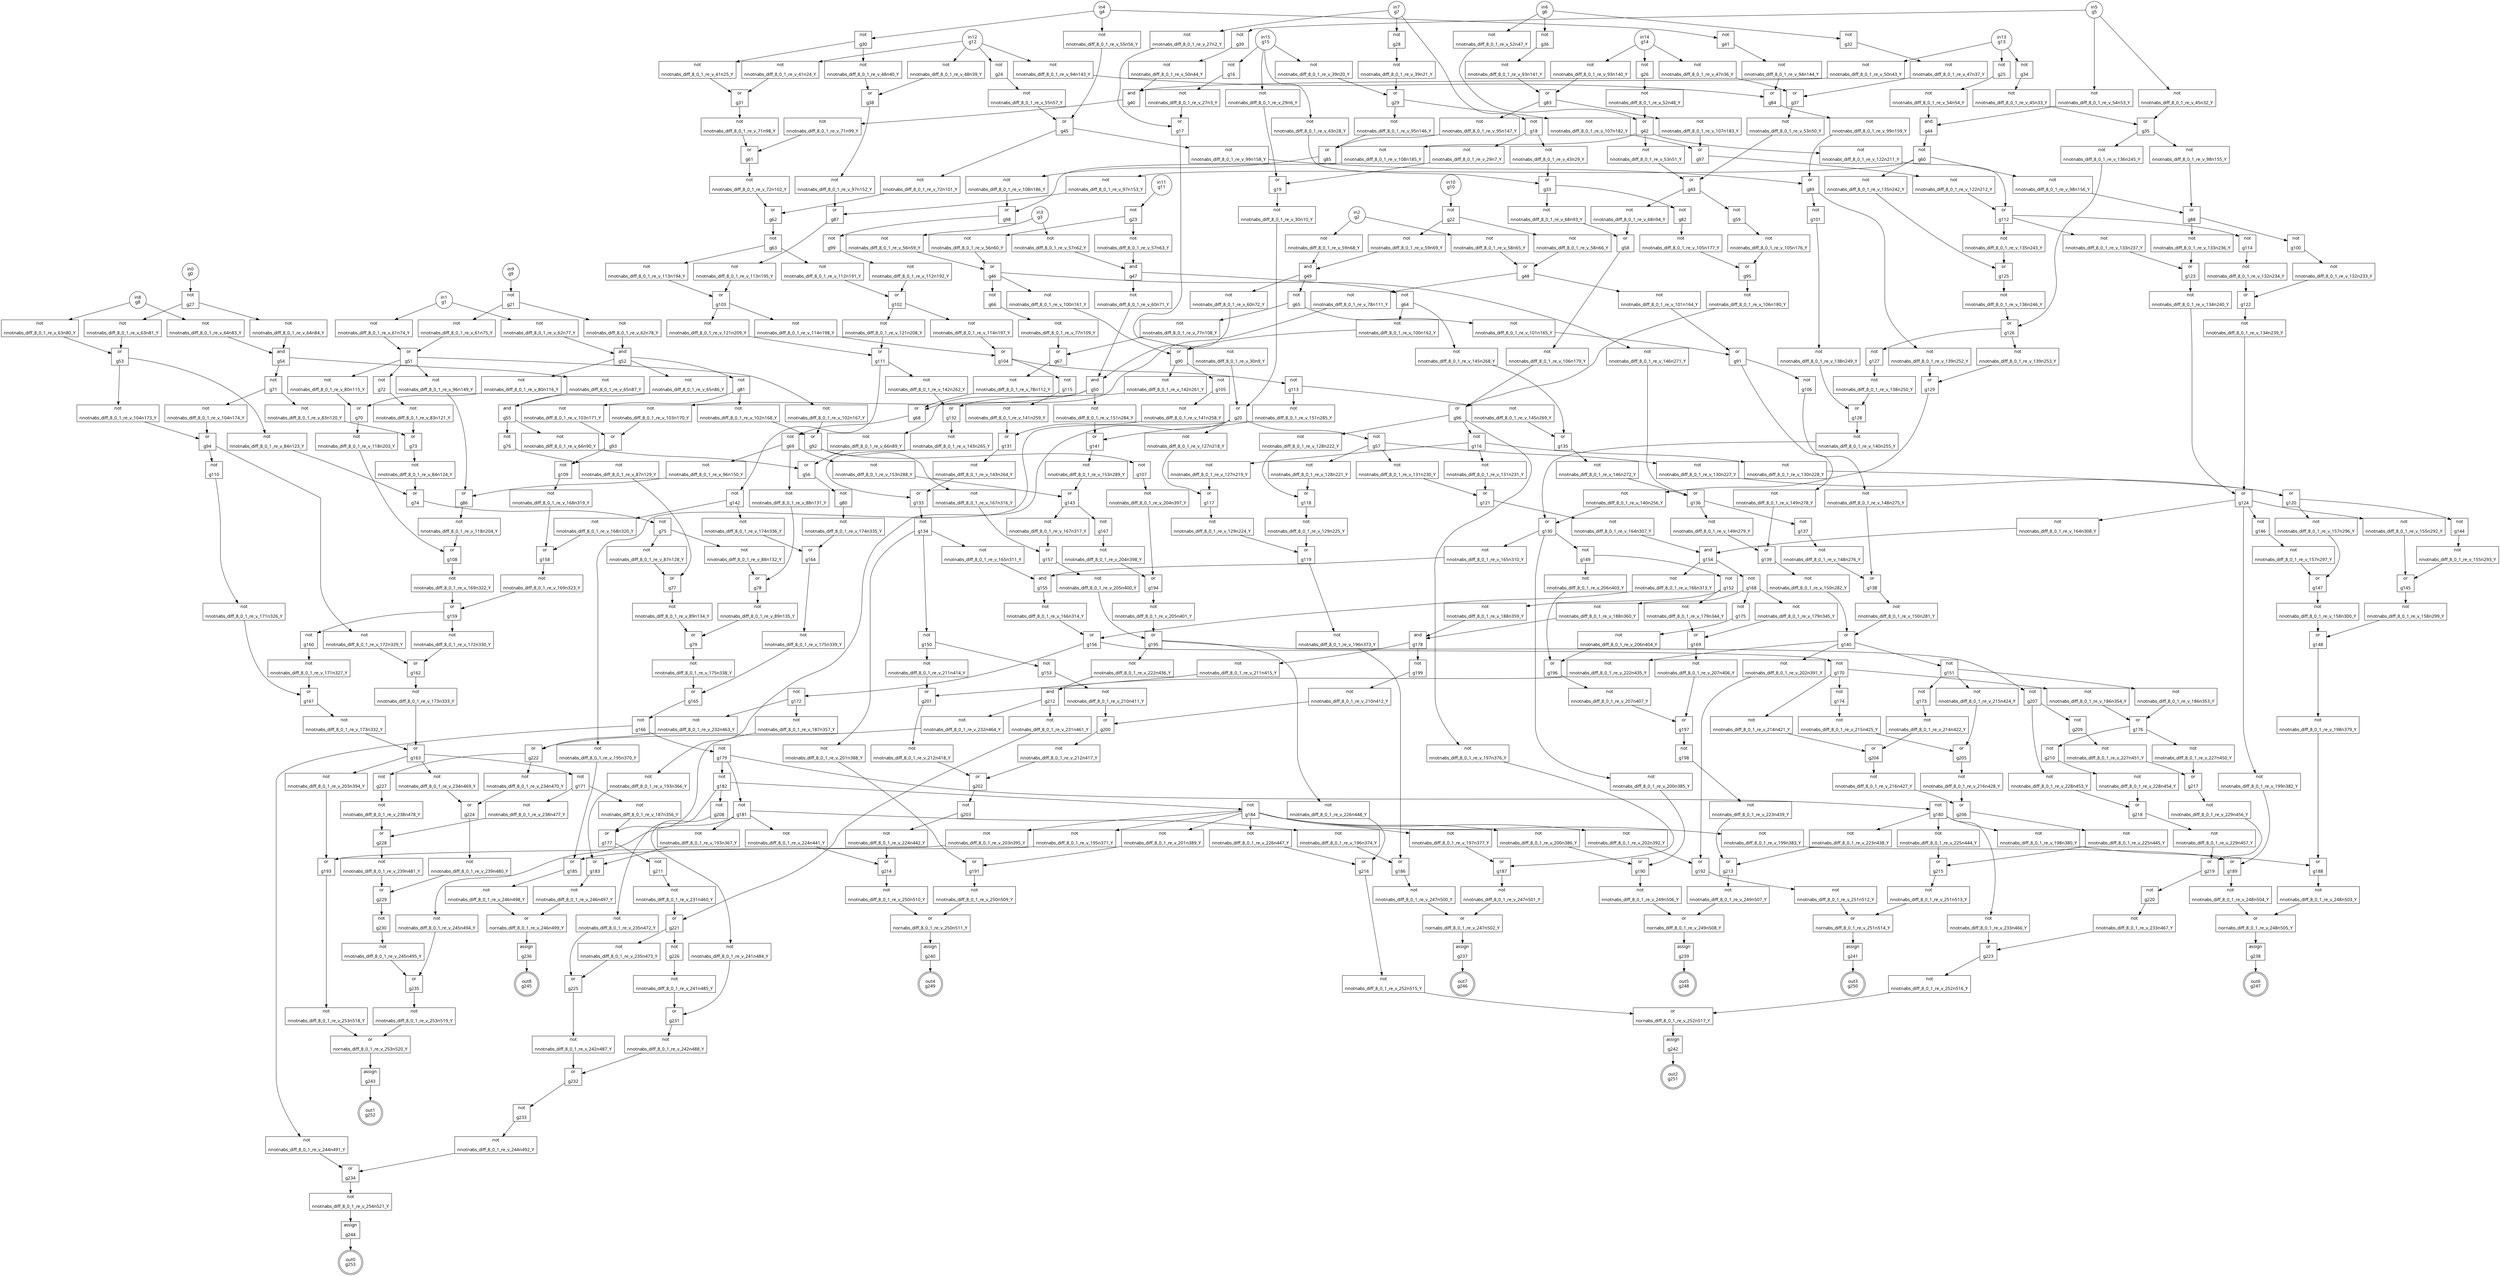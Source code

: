digraph circuit {
    node[style=filled, fillcolor=white, shape=rect, fontname=geneva]
    g0 [label="in0\ng0", shape=circle, fillcolor=white]
    g1 [label="in1\ng1", shape=circle, fillcolor=white]
    g2 [label="in2\ng2", shape=circle, fillcolor=white]
    g3 [label="in3\ng3", shape=circle, fillcolor=white]
    g4 [label="in4\ng4", shape=circle, fillcolor=white]
    g5 [label="in5\ng5", shape=circle, fillcolor=white]
    g6 [label="in6\ng6", shape=circle, fillcolor=white]
    g7 [label="in7\ng7", shape=circle, fillcolor=white]
    g8 [label="in8\ng8", shape=circle, fillcolor=white]
    g9 [label="in9\ng9", shape=circle, fillcolor=white]
    g10 [label="in10\ng10", shape=circle, fillcolor=white]
    g11 [label="in11\ng11", shape=circle, fillcolor=white]
    g12 [label="in12\ng12", shape=circle, fillcolor=white]
    g13 [label="in13\ng13", shape=circle, fillcolor=white]
    g14 [label="in14\ng14", shape=circle, fillcolor=white]
    g15 [label="in15\ng15", shape=circle, fillcolor=white]
    g154 [label="and\n\ng154", fillcolor=white]
    g155 [label="and\n\ng155", fillcolor=white]
    g178 [label="and\n\ng178", fillcolor=white]
    g212 [label="and\n\ng212", fillcolor=white]
    g40 [label="and\n\ng40", fillcolor=white]
    g44 [label="and\n\ng44", fillcolor=white]
    g47 [label="and\n\ng47", fillcolor=white]
    g49 [label="and\n\ng49", fillcolor=white]
    g50 [label="and\n\ng50", fillcolor=white]
    g52 [label="and\n\ng52", fillcolor=white]
    g54 [label="and\n\ng54", fillcolor=white]
    g55 [label="and\n\ng55", fillcolor=white]
    nnotnabs_diff_8_0_1_re_v_100n161_Y [label="not\n\nnnotnabs_diff_8_0_1_re_v_100n161_Y", fillcolor=white]
    nnotnabs_diff_8_0_1_re_v_100n162_Y [label="not\n\nnnotnabs_diff_8_0_1_re_v_100n162_Y", fillcolor=white]
    nnotnabs_diff_8_0_1_re_v_101n164_Y [label="not\n\nnnotnabs_diff_8_0_1_re_v_101n164_Y", fillcolor=white]
    nnotnabs_diff_8_0_1_re_v_101n165_Y [label="not\n\nnnotnabs_diff_8_0_1_re_v_101n165_Y", fillcolor=white]
    nnotnabs_diff_8_0_1_re_v_102n167_Y [label="not\n\nnnotnabs_diff_8_0_1_re_v_102n167_Y", fillcolor=white]
    nnotnabs_diff_8_0_1_re_v_102n168_Y [label="not\n\nnnotnabs_diff_8_0_1_re_v_102n168_Y", fillcolor=white]
    nnotnabs_diff_8_0_1_re_v_103n170_Y [label="not\n\nnnotnabs_diff_8_0_1_re_v_103n170_Y", fillcolor=white]
    nnotnabs_diff_8_0_1_re_v_103n171_Y [label="not\n\nnnotnabs_diff_8_0_1_re_v_103n171_Y", fillcolor=white]
    nnotnabs_diff_8_0_1_re_v_104n173_Y [label="not\n\nnnotnabs_diff_8_0_1_re_v_104n173_Y", fillcolor=white]
    nnotnabs_diff_8_0_1_re_v_104n174_Y [label="not\n\nnnotnabs_diff_8_0_1_re_v_104n174_Y", fillcolor=white]
    nnotnabs_diff_8_0_1_re_v_105n176_Y [label="not\n\nnnotnabs_diff_8_0_1_re_v_105n176_Y", fillcolor=white]
    nnotnabs_diff_8_0_1_re_v_105n177_Y [label="not\n\nnnotnabs_diff_8_0_1_re_v_105n177_Y", fillcolor=white]
    nnotnabs_diff_8_0_1_re_v_106n179_Y [label="not\n\nnnotnabs_diff_8_0_1_re_v_106n179_Y", fillcolor=white]
    nnotnabs_diff_8_0_1_re_v_106n180_Y [label="not\n\nnnotnabs_diff_8_0_1_re_v_106n180_Y", fillcolor=white]
    nnotnabs_diff_8_0_1_re_v_107n182_Y [label="not\n\nnnotnabs_diff_8_0_1_re_v_107n182_Y", fillcolor=white]
    nnotnabs_diff_8_0_1_re_v_107n183_Y [label="not\n\nnnotnabs_diff_8_0_1_re_v_107n183_Y", fillcolor=white]
    nnotnabs_diff_8_0_1_re_v_108n185_Y [label="not\n\nnnotnabs_diff_8_0_1_re_v_108n185_Y", fillcolor=white]
    nnotnabs_diff_8_0_1_re_v_108n186_Y [label="not\n\nnnotnabs_diff_8_0_1_re_v_108n186_Y", fillcolor=white]
    g99 [label="not\n\ng99", fillcolor=white]
    g100 [label="not\n\ng100", fillcolor=white]
    g101 [label="not\n\ng101", fillcolor=white]
    nnotnabs_diff_8_0_1_re_v_112n191_Y [label="not\n\nnnotnabs_diff_8_0_1_re_v_112n191_Y", fillcolor=white]
    nnotnabs_diff_8_0_1_re_v_112n192_Y [label="not\n\nnnotnabs_diff_8_0_1_re_v_112n192_Y", fillcolor=white]
    nnotnabs_diff_8_0_1_re_v_113n194_Y [label="not\n\nnnotnabs_diff_8_0_1_re_v_113n194_Y", fillcolor=white]
    nnotnabs_diff_8_0_1_re_v_113n195_Y [label="not\n\nnnotnabs_diff_8_0_1_re_v_113n195_Y", fillcolor=white]
    nnotnabs_diff_8_0_1_re_v_114n197_Y [label="not\n\nnnotnabs_diff_8_0_1_re_v_114n197_Y", fillcolor=white]
    nnotnabs_diff_8_0_1_re_v_114n198_Y [label="not\n\nnnotnabs_diff_8_0_1_re_v_114n198_Y", fillcolor=white]
    g105 [label="not\n\ng105", fillcolor=white]
    g106 [label="not\n\ng106", fillcolor=white]
    g107 [label="not\n\ng107", fillcolor=white]
    nnotnabs_diff_8_0_1_re_v_118n203_Y [label="not\n\nnnotnabs_diff_8_0_1_re_v_118n203_Y", fillcolor=white]
    nnotnabs_diff_8_0_1_re_v_118n204_Y [label="not\n\nnnotnabs_diff_8_0_1_re_v_118n204_Y", fillcolor=white]
    g109 [label="not\n\ng109", fillcolor=white]
    g110 [label="not\n\ng110", fillcolor=white]
    nnotnabs_diff_8_0_1_re_v_121n208_Y [label="not\n\nnnotnabs_diff_8_0_1_re_v_121n208_Y", fillcolor=white]
    nnotnabs_diff_8_0_1_re_v_121n209_Y [label="not\n\nnnotnabs_diff_8_0_1_re_v_121n209_Y", fillcolor=white]
    nnotnabs_diff_8_0_1_re_v_122n211_Y [label="not\n\nnnotnabs_diff_8_0_1_re_v_122n211_Y", fillcolor=white]
    nnotnabs_diff_8_0_1_re_v_122n212_Y [label="not\n\nnnotnabs_diff_8_0_1_re_v_122n212_Y", fillcolor=white]
    g113 [label="not\n\ng113", fillcolor=white]
    g114 [label="not\n\ng114", fillcolor=white]
    g115 [label="not\n\ng115", fillcolor=white]
    g116 [label="not\n\ng116", fillcolor=white]
    nnotnabs_diff_8_0_1_re_v_127n218_Y [label="not\n\nnnotnabs_diff_8_0_1_re_v_127n218_Y", fillcolor=white]
    nnotnabs_diff_8_0_1_re_v_127n219_Y [label="not\n\nnnotnabs_diff_8_0_1_re_v_127n219_Y", fillcolor=white]
    nnotnabs_diff_8_0_1_re_v_128n221_Y [label="not\n\nnnotnabs_diff_8_0_1_re_v_128n221_Y", fillcolor=white]
    nnotnabs_diff_8_0_1_re_v_128n222_Y [label="not\n\nnnotnabs_diff_8_0_1_re_v_128n222_Y", fillcolor=white]
    nnotnabs_diff_8_0_1_re_v_129n224_Y [label="not\n\nnnotnabs_diff_8_0_1_re_v_129n224_Y", fillcolor=white]
    nnotnabs_diff_8_0_1_re_v_129n225_Y [label="not\n\nnnotnabs_diff_8_0_1_re_v_129n225_Y", fillcolor=white]
    nnotnabs_diff_8_0_1_re_v_130n227_Y [label="not\n\nnnotnabs_diff_8_0_1_re_v_130n227_Y", fillcolor=white]
    nnotnabs_diff_8_0_1_re_v_130n228_Y [label="not\n\nnnotnabs_diff_8_0_1_re_v_130n228_Y", fillcolor=white]
    nnotnabs_diff_8_0_1_re_v_131n230_Y [label="not\n\nnnotnabs_diff_8_0_1_re_v_131n230_Y", fillcolor=white]
    nnotnabs_diff_8_0_1_re_v_131n231_Y [label="not\n\nnnotnabs_diff_8_0_1_re_v_131n231_Y", fillcolor=white]
    nnotnabs_diff_8_0_1_re_v_132n233_Y [label="not\n\nnnotnabs_diff_8_0_1_re_v_132n233_Y", fillcolor=white]
    nnotnabs_diff_8_0_1_re_v_132n234_Y [label="not\n\nnnotnabs_diff_8_0_1_re_v_132n234_Y", fillcolor=white]
    nnotnabs_diff_8_0_1_re_v_133n236_Y [label="not\n\nnnotnabs_diff_8_0_1_re_v_133n236_Y", fillcolor=white]
    nnotnabs_diff_8_0_1_re_v_133n237_Y [label="not\n\nnnotnabs_diff_8_0_1_re_v_133n237_Y", fillcolor=white]
    nnotnabs_diff_8_0_1_re_v_134n239_Y [label="not\n\nnnotnabs_diff_8_0_1_re_v_134n239_Y", fillcolor=white]
    nnotnabs_diff_8_0_1_re_v_134n240_Y [label="not\n\nnnotnabs_diff_8_0_1_re_v_134n240_Y", fillcolor=white]
    nnotnabs_diff_8_0_1_re_v_135n242_Y [label="not\n\nnnotnabs_diff_8_0_1_re_v_135n242_Y", fillcolor=white]
    nnotnabs_diff_8_0_1_re_v_135n243_Y [label="not\n\nnnotnabs_diff_8_0_1_re_v_135n243_Y", fillcolor=white]
    nnotnabs_diff_8_0_1_re_v_136n245_Y [label="not\n\nnnotnabs_diff_8_0_1_re_v_136n245_Y", fillcolor=white]
    nnotnabs_diff_8_0_1_re_v_136n246_Y [label="not\n\nnnotnabs_diff_8_0_1_re_v_136n246_Y", fillcolor=white]
    g127 [label="not\n\ng127", fillcolor=white]
    nnotnabs_diff_8_0_1_re_v_138n249_Y [label="not\n\nnnotnabs_diff_8_0_1_re_v_138n249_Y", fillcolor=white]
    nnotnabs_diff_8_0_1_re_v_138n250_Y [label="not\n\nnnotnabs_diff_8_0_1_re_v_138n250_Y", fillcolor=white]
    nnotnabs_diff_8_0_1_re_v_139n252_Y [label="not\n\nnnotnabs_diff_8_0_1_re_v_139n252_Y", fillcolor=white]
    nnotnabs_diff_8_0_1_re_v_139n253_Y [label="not\n\nnnotnabs_diff_8_0_1_re_v_139n253_Y", fillcolor=white]
    nnotnabs_diff_8_0_1_re_v_140n255_Y [label="not\n\nnnotnabs_diff_8_0_1_re_v_140n255_Y", fillcolor=white]
    nnotnabs_diff_8_0_1_re_v_140n256_Y [label="not\n\nnnotnabs_diff_8_0_1_re_v_140n256_Y", fillcolor=white]
    nnotnabs_diff_8_0_1_re_v_141n258_Y [label="not\n\nnnotnabs_diff_8_0_1_re_v_141n258_Y", fillcolor=white]
    nnotnabs_diff_8_0_1_re_v_141n259_Y [label="not\n\nnnotnabs_diff_8_0_1_re_v_141n259_Y", fillcolor=white]
    nnotnabs_diff_8_0_1_re_v_142n261_Y [label="not\n\nnnotnabs_diff_8_0_1_re_v_142n261_Y", fillcolor=white]
    nnotnabs_diff_8_0_1_re_v_142n262_Y [label="not\n\nnnotnabs_diff_8_0_1_re_v_142n262_Y", fillcolor=white]
    nnotnabs_diff_8_0_1_re_v_143n264_Y [label="not\n\nnnotnabs_diff_8_0_1_re_v_143n264_Y", fillcolor=white]
    nnotnabs_diff_8_0_1_re_v_143n265_Y [label="not\n\nnnotnabs_diff_8_0_1_re_v_143n265_Y", fillcolor=white]
    g134 [label="not\n\ng134", fillcolor=white]
    nnotnabs_diff_8_0_1_re_v_145n268_Y [label="not\n\nnnotnabs_diff_8_0_1_re_v_145n268_Y", fillcolor=white]
    nnotnabs_diff_8_0_1_re_v_145n269_Y [label="not\n\nnnotnabs_diff_8_0_1_re_v_145n269_Y", fillcolor=white]
    nnotnabs_diff_8_0_1_re_v_146n271_Y [label="not\n\nnnotnabs_diff_8_0_1_re_v_146n271_Y", fillcolor=white]
    nnotnabs_diff_8_0_1_re_v_146n272_Y [label="not\n\nnnotnabs_diff_8_0_1_re_v_146n272_Y", fillcolor=white]
    g137 [label="not\n\ng137", fillcolor=white]
    nnotnabs_diff_8_0_1_re_v_148n275_Y [label="not\n\nnnotnabs_diff_8_0_1_re_v_148n275_Y", fillcolor=white]
    nnotnabs_diff_8_0_1_re_v_148n276_Y [label="not\n\nnnotnabs_diff_8_0_1_re_v_148n276_Y", fillcolor=white]
    nnotnabs_diff_8_0_1_re_v_149n278_Y [label="not\n\nnnotnabs_diff_8_0_1_re_v_149n278_Y", fillcolor=white]
    nnotnabs_diff_8_0_1_re_v_149n279_Y [label="not\n\nnnotnabs_diff_8_0_1_re_v_149n279_Y", fillcolor=white]
    nnotnabs_diff_8_0_1_re_v_150n281_Y [label="not\n\nnnotnabs_diff_8_0_1_re_v_150n281_Y", fillcolor=white]
    nnotnabs_diff_8_0_1_re_v_150n282_Y [label="not\n\nnnotnabs_diff_8_0_1_re_v_150n282_Y", fillcolor=white]
    nnotnabs_diff_8_0_1_re_v_151n284_Y [label="not\n\nnnotnabs_diff_8_0_1_re_v_151n284_Y", fillcolor=white]
    nnotnabs_diff_8_0_1_re_v_151n285_Y [label="not\n\nnnotnabs_diff_8_0_1_re_v_151n285_Y", fillcolor=white]
    g142 [label="not\n\ng142", fillcolor=white]
    nnotnabs_diff_8_0_1_re_v_153n288_Y [label="not\n\nnnotnabs_diff_8_0_1_re_v_153n288_Y", fillcolor=white]
    nnotnabs_diff_8_0_1_re_v_153n289_Y [label="not\n\nnnotnabs_diff_8_0_1_re_v_153n289_Y", fillcolor=white]
    g144 [label="not\n\ng144", fillcolor=white]
    nnotnabs_diff_8_0_1_re_v_155n292_Y [label="not\n\nnnotnabs_diff_8_0_1_re_v_155n292_Y", fillcolor=white]
    nnotnabs_diff_8_0_1_re_v_155n293_Y [label="not\n\nnnotnabs_diff_8_0_1_re_v_155n293_Y", fillcolor=white]
    g146 [label="not\n\ng146", fillcolor=white]
    nnotnabs_diff_8_0_1_re_v_157n296_Y [label="not\n\nnnotnabs_diff_8_0_1_re_v_157n296_Y", fillcolor=white]
    nnotnabs_diff_8_0_1_re_v_157n297_Y [label="not\n\nnnotnabs_diff_8_0_1_re_v_157n297_Y", fillcolor=white]
    nnotnabs_diff_8_0_1_re_v_158n299_Y [label="not\n\nnnotnabs_diff_8_0_1_re_v_158n299_Y", fillcolor=white]
    nnotnabs_diff_8_0_1_re_v_158n300_Y [label="not\n\nnnotnabs_diff_8_0_1_re_v_158n300_Y", fillcolor=white]
    g149 [label="not\n\ng149", fillcolor=white]
    g150 [label="not\n\ng150", fillcolor=white]
    g151 [label="not\n\ng151", fillcolor=white]
    g152 [label="not\n\ng152", fillcolor=white]
    g153 [label="not\n\ng153", fillcolor=white]
    nnotnabs_diff_8_0_1_re_v_164n307_Y [label="not\n\nnnotnabs_diff_8_0_1_re_v_164n307_Y", fillcolor=white]
    nnotnabs_diff_8_0_1_re_v_164n308_Y [label="not\n\nnnotnabs_diff_8_0_1_re_v_164n308_Y", fillcolor=white]
    nnotnabs_diff_8_0_1_re_v_165n310_Y [label="not\n\nnnotnabs_diff_8_0_1_re_v_165n310_Y", fillcolor=white]
    nnotnabs_diff_8_0_1_re_v_165n311_Y [label="not\n\nnnotnabs_diff_8_0_1_re_v_165n311_Y", fillcolor=white]
    nnotnabs_diff_8_0_1_re_v_166n313_Y [label="not\n\nnnotnabs_diff_8_0_1_re_v_166n313_Y", fillcolor=white]
    nnotnabs_diff_8_0_1_re_v_166n314_Y [label="not\n\nnnotnabs_diff_8_0_1_re_v_166n314_Y", fillcolor=white]
    nnotnabs_diff_8_0_1_re_v_167n316_Y [label="not\n\nnnotnabs_diff_8_0_1_re_v_167n316_Y", fillcolor=white]
    nnotnabs_diff_8_0_1_re_v_167n317_Y [label="not\n\nnnotnabs_diff_8_0_1_re_v_167n317_Y", fillcolor=white]
    nnotnabs_diff_8_0_1_re_v_168n319_Y [label="not\n\nnnotnabs_diff_8_0_1_re_v_168n319_Y", fillcolor=white]
    nnotnabs_diff_8_0_1_re_v_168n320_Y [label="not\n\nnnotnabs_diff_8_0_1_re_v_168n320_Y", fillcolor=white]
    nnotnabs_diff_8_0_1_re_v_169n322_Y [label="not\n\nnnotnabs_diff_8_0_1_re_v_169n322_Y", fillcolor=white]
    nnotnabs_diff_8_0_1_re_v_169n323_Y [label="not\n\nnnotnabs_diff_8_0_1_re_v_169n323_Y", fillcolor=white]
    g160 [label="not\n\ng160", fillcolor=white]
    nnotnabs_diff_8_0_1_re_v_171n326_Y [label="not\n\nnnotnabs_diff_8_0_1_re_v_171n326_Y", fillcolor=white]
    nnotnabs_diff_8_0_1_re_v_171n327_Y [label="not\n\nnnotnabs_diff_8_0_1_re_v_171n327_Y", fillcolor=white]
    nnotnabs_diff_8_0_1_re_v_172n329_Y [label="not\n\nnnotnabs_diff_8_0_1_re_v_172n329_Y", fillcolor=white]
    nnotnabs_diff_8_0_1_re_v_172n330_Y [label="not\n\nnnotnabs_diff_8_0_1_re_v_172n330_Y", fillcolor=white]
    nnotnabs_diff_8_0_1_re_v_173n332_Y [label="not\n\nnnotnabs_diff_8_0_1_re_v_173n332_Y", fillcolor=white]
    nnotnabs_diff_8_0_1_re_v_173n333_Y [label="not\n\nnnotnabs_diff_8_0_1_re_v_173n333_Y", fillcolor=white]
    nnotnabs_diff_8_0_1_re_v_174n335_Y [label="not\n\nnnotnabs_diff_8_0_1_re_v_174n335_Y", fillcolor=white]
    nnotnabs_diff_8_0_1_re_v_174n336_Y [label="not\n\nnnotnabs_diff_8_0_1_re_v_174n336_Y", fillcolor=white]
    nnotnabs_diff_8_0_1_re_v_175n338_Y [label="not\n\nnnotnabs_diff_8_0_1_re_v_175n338_Y", fillcolor=white]
    nnotnabs_diff_8_0_1_re_v_175n339_Y [label="not\n\nnnotnabs_diff_8_0_1_re_v_175n339_Y", fillcolor=white]
    g166 [label="not\n\ng166", fillcolor=white]
    g167 [label="not\n\ng167", fillcolor=white]
    g168 [label="not\n\ng168", fillcolor=white]
    nnotnabs_diff_8_0_1_re_v_179n344_Y [label="not\n\nnnotnabs_diff_8_0_1_re_v_179n344_Y", fillcolor=white]
    nnotnabs_diff_8_0_1_re_v_179n345_Y [label="not\n\nnnotnabs_diff_8_0_1_re_v_179n345_Y", fillcolor=white]
    g170 [label="not\n\ng170", fillcolor=white]
    g171 [label="not\n\ng171", fillcolor=white]
    g172 [label="not\n\ng172", fillcolor=white]
    g173 [label="not\n\ng173", fillcolor=white]
    g174 [label="not\n\ng174", fillcolor=white]
    g175 [label="not\n\ng175", fillcolor=white]
    nnotnabs_diff_8_0_1_re_v_186n353_Y [label="not\n\nnnotnabs_diff_8_0_1_re_v_186n353_Y", fillcolor=white]
    nnotnabs_diff_8_0_1_re_v_186n354_Y [label="not\n\nnnotnabs_diff_8_0_1_re_v_186n354_Y", fillcolor=white]
    nnotnabs_diff_8_0_1_re_v_187n356_Y [label="not\n\nnnotnabs_diff_8_0_1_re_v_187n356_Y", fillcolor=white]
    nnotnabs_diff_8_0_1_re_v_187n357_Y [label="not\n\nnnotnabs_diff_8_0_1_re_v_187n357_Y", fillcolor=white]
    nnotnabs_diff_8_0_1_re_v_188n359_Y [label="not\n\nnnotnabs_diff_8_0_1_re_v_188n359_Y", fillcolor=white]
    nnotnabs_diff_8_0_1_re_v_188n360_Y [label="not\n\nnnotnabs_diff_8_0_1_re_v_188n360_Y", fillcolor=white]
    g179 [label="not\n\ng179", fillcolor=white]
    g180 [label="not\n\ng180", fillcolor=white]
    g181 [label="not\n\ng181", fillcolor=white]
    g182 [label="not\n\ng182", fillcolor=white]
    nnotnabs_diff_8_0_1_re_v_193n366_Y [label="not\n\nnnotnabs_diff_8_0_1_re_v_193n366_Y", fillcolor=white]
    nnotnabs_diff_8_0_1_re_v_193n367_Y [label="not\n\nnnotnabs_diff_8_0_1_re_v_193n367_Y", fillcolor=white]
    g184 [label="not\n\ng184", fillcolor=white]
    nnotnabs_diff_8_0_1_re_v_195n370_Y [label="not\n\nnnotnabs_diff_8_0_1_re_v_195n370_Y", fillcolor=white]
    nnotnabs_diff_8_0_1_re_v_195n371_Y [label="not\n\nnnotnabs_diff_8_0_1_re_v_195n371_Y", fillcolor=white]
    nnotnabs_diff_8_0_1_re_v_196n373_Y [label="not\n\nnnotnabs_diff_8_0_1_re_v_196n373_Y", fillcolor=white]
    nnotnabs_diff_8_0_1_re_v_196n374_Y [label="not\n\nnnotnabs_diff_8_0_1_re_v_196n374_Y", fillcolor=white]
    nnotnabs_diff_8_0_1_re_v_197n376_Y [label="not\n\nnnotnabs_diff_8_0_1_re_v_197n376_Y", fillcolor=white]
    nnotnabs_diff_8_0_1_re_v_197n377_Y [label="not\n\nnnotnabs_diff_8_0_1_re_v_197n377_Y", fillcolor=white]
    nnotnabs_diff_8_0_1_re_v_198n379_Y [label="not\n\nnnotnabs_diff_8_0_1_re_v_198n379_Y", fillcolor=white]
    nnotnabs_diff_8_0_1_re_v_198n380_Y [label="not\n\nnnotnabs_diff_8_0_1_re_v_198n380_Y", fillcolor=white]
    nnotnabs_diff_8_0_1_re_v_199n382_Y [label="not\n\nnnotnabs_diff_8_0_1_re_v_199n382_Y", fillcolor=white]
    nnotnabs_diff_8_0_1_re_v_199n383_Y [label="not\n\nnnotnabs_diff_8_0_1_re_v_199n383_Y", fillcolor=white]
    nnotnabs_diff_8_0_1_re_v_200n385_Y [label="not\n\nnnotnabs_diff_8_0_1_re_v_200n385_Y", fillcolor=white]
    nnotnabs_diff_8_0_1_re_v_200n386_Y [label="not\n\nnnotnabs_diff_8_0_1_re_v_200n386_Y", fillcolor=white]
    nnotnabs_diff_8_0_1_re_v_201n388_Y [label="not\n\nnnotnabs_diff_8_0_1_re_v_201n388_Y", fillcolor=white]
    nnotnabs_diff_8_0_1_re_v_201n389_Y [label="not\n\nnnotnabs_diff_8_0_1_re_v_201n389_Y", fillcolor=white]
    nnotnabs_diff_8_0_1_re_v_202n391_Y [label="not\n\nnnotnabs_diff_8_0_1_re_v_202n391_Y", fillcolor=white]
    nnotnabs_diff_8_0_1_re_v_202n392_Y [label="not\n\nnnotnabs_diff_8_0_1_re_v_202n392_Y", fillcolor=white]
    nnotnabs_diff_8_0_1_re_v_203n394_Y [label="not\n\nnnotnabs_diff_8_0_1_re_v_203n394_Y", fillcolor=white]
    nnotnabs_diff_8_0_1_re_v_203n395_Y [label="not\n\nnnotnabs_diff_8_0_1_re_v_203n395_Y", fillcolor=white]
    nnotnabs_diff_8_0_1_re_v_204n397_Y [label="not\n\nnnotnabs_diff_8_0_1_re_v_204n397_Y", fillcolor=white]
    nnotnabs_diff_8_0_1_re_v_204n398_Y [label="not\n\nnnotnabs_diff_8_0_1_re_v_204n398_Y", fillcolor=white]
    nnotnabs_diff_8_0_1_re_v_205n400_Y [label="not\n\nnnotnabs_diff_8_0_1_re_v_205n400_Y", fillcolor=white]
    nnotnabs_diff_8_0_1_re_v_205n401_Y [label="not\n\nnnotnabs_diff_8_0_1_re_v_205n401_Y", fillcolor=white]
    nnotnabs_diff_8_0_1_re_v_206n403_Y [label="not\n\nnnotnabs_diff_8_0_1_re_v_206n403_Y", fillcolor=white]
    nnotnabs_diff_8_0_1_re_v_206n404_Y [label="not\n\nnnotnabs_diff_8_0_1_re_v_206n404_Y", fillcolor=white]
    nnotnabs_diff_8_0_1_re_v_207n406_Y [label="not\n\nnnotnabs_diff_8_0_1_re_v_207n406_Y", fillcolor=white]
    nnotnabs_diff_8_0_1_re_v_207n407_Y [label="not\n\nnnotnabs_diff_8_0_1_re_v_207n407_Y", fillcolor=white]
    g198 [label="not\n\ng198", fillcolor=white]
    g199 [label="not\n\ng199", fillcolor=white]
    nnotnabs_diff_8_0_1_re_v_210n411_Y [label="not\n\nnnotnabs_diff_8_0_1_re_v_210n411_Y", fillcolor=white]
    nnotnabs_diff_8_0_1_re_v_210n412_Y [label="not\n\nnnotnabs_diff_8_0_1_re_v_210n412_Y", fillcolor=white]
    nnotnabs_diff_8_0_1_re_v_211n414_Y [label="not\n\nnnotnabs_diff_8_0_1_re_v_211n414_Y", fillcolor=white]
    nnotnabs_diff_8_0_1_re_v_211n415_Y [label="not\n\nnnotnabs_diff_8_0_1_re_v_211n415_Y", fillcolor=white]
    nnotnabs_diff_8_0_1_re_v_212n417_Y [label="not\n\nnnotnabs_diff_8_0_1_re_v_212n417_Y", fillcolor=white]
    nnotnabs_diff_8_0_1_re_v_212n418_Y [label="not\n\nnnotnabs_diff_8_0_1_re_v_212n418_Y", fillcolor=white]
    g203 [label="not\n\ng203", fillcolor=white]
    nnotnabs_diff_8_0_1_re_v_214n421_Y [label="not\n\nnnotnabs_diff_8_0_1_re_v_214n421_Y", fillcolor=white]
    nnotnabs_diff_8_0_1_re_v_214n422_Y [label="not\n\nnnotnabs_diff_8_0_1_re_v_214n422_Y", fillcolor=white]
    nnotnabs_diff_8_0_1_re_v_215n424_Y [label="not\n\nnnotnabs_diff_8_0_1_re_v_215n424_Y", fillcolor=white]
    nnotnabs_diff_8_0_1_re_v_215n425_Y [label="not\n\nnnotnabs_diff_8_0_1_re_v_215n425_Y", fillcolor=white]
    nnotnabs_diff_8_0_1_re_v_216n427_Y [label="not\n\nnnotnabs_diff_8_0_1_re_v_216n427_Y", fillcolor=white]
    nnotnabs_diff_8_0_1_re_v_216n428_Y [label="not\n\nnnotnabs_diff_8_0_1_re_v_216n428_Y", fillcolor=white]
    g207 [label="not\n\ng207", fillcolor=white]
    g208 [label="not\n\ng208", fillcolor=white]
    g209 [label="not\n\ng209", fillcolor=white]
    g210 [label="not\n\ng210", fillcolor=white]
    g211 [label="not\n\ng211", fillcolor=white]
    nnotnabs_diff_8_0_1_re_v_222n435_Y [label="not\n\nnnotnabs_diff_8_0_1_re_v_222n435_Y", fillcolor=white]
    nnotnabs_diff_8_0_1_re_v_222n436_Y [label="not\n\nnnotnabs_diff_8_0_1_re_v_222n436_Y", fillcolor=white]
    nnotnabs_diff_8_0_1_re_v_223n438_Y [label="not\n\nnnotnabs_diff_8_0_1_re_v_223n438_Y", fillcolor=white]
    nnotnabs_diff_8_0_1_re_v_223n439_Y [label="not\n\nnnotnabs_diff_8_0_1_re_v_223n439_Y", fillcolor=white]
    nnotnabs_diff_8_0_1_re_v_224n441_Y [label="not\n\nnnotnabs_diff_8_0_1_re_v_224n441_Y", fillcolor=white]
    nnotnabs_diff_8_0_1_re_v_224n442_Y [label="not\n\nnnotnabs_diff_8_0_1_re_v_224n442_Y", fillcolor=white]
    nnotnabs_diff_8_0_1_re_v_225n444_Y [label="not\n\nnnotnabs_diff_8_0_1_re_v_225n444_Y", fillcolor=white]
    nnotnabs_diff_8_0_1_re_v_225n445_Y [label="not\n\nnnotnabs_diff_8_0_1_re_v_225n445_Y", fillcolor=white]
    nnotnabs_diff_8_0_1_re_v_226n447_Y [label="not\n\nnnotnabs_diff_8_0_1_re_v_226n447_Y", fillcolor=white]
    nnotnabs_diff_8_0_1_re_v_226n448_Y [label="not\n\nnnotnabs_diff_8_0_1_re_v_226n448_Y", fillcolor=white]
    nnotnabs_diff_8_0_1_re_v_227n450_Y [label="not\n\nnnotnabs_diff_8_0_1_re_v_227n450_Y", fillcolor=white]
    nnotnabs_diff_8_0_1_re_v_227n451_Y [label="not\n\nnnotnabs_diff_8_0_1_re_v_227n451_Y", fillcolor=white]
    nnotnabs_diff_8_0_1_re_v_228n453_Y [label="not\n\nnnotnabs_diff_8_0_1_re_v_228n453_Y", fillcolor=white]
    nnotnabs_diff_8_0_1_re_v_228n454_Y [label="not\n\nnnotnabs_diff_8_0_1_re_v_228n454_Y", fillcolor=white]
    nnotnabs_diff_8_0_1_re_v_229n456_Y [label="not\n\nnnotnabs_diff_8_0_1_re_v_229n456_Y", fillcolor=white]
    nnotnabs_diff_8_0_1_re_v_229n457_Y [label="not\n\nnnotnabs_diff_8_0_1_re_v_229n457_Y", fillcolor=white]
    g220 [label="not\n\ng220", fillcolor=white]
    nnotnabs_diff_8_0_1_re_v_231n460_Y [label="not\n\nnnotnabs_diff_8_0_1_re_v_231n460_Y", fillcolor=white]
    nnotnabs_diff_8_0_1_re_v_231n461_Y [label="not\n\nnnotnabs_diff_8_0_1_re_v_231n461_Y", fillcolor=white]
    nnotnabs_diff_8_0_1_re_v_232n463_Y [label="not\n\nnnotnabs_diff_8_0_1_re_v_232n463_Y", fillcolor=white]
    nnotnabs_diff_8_0_1_re_v_232n464_Y [label="not\n\nnnotnabs_diff_8_0_1_re_v_232n464_Y", fillcolor=white]
    nnotnabs_diff_8_0_1_re_v_233n466_Y [label="not\n\nnnotnabs_diff_8_0_1_re_v_233n466_Y", fillcolor=white]
    nnotnabs_diff_8_0_1_re_v_233n467_Y [label="not\n\nnnotnabs_diff_8_0_1_re_v_233n467_Y", fillcolor=white]
    nnotnabs_diff_8_0_1_re_v_234n469_Y [label="not\n\nnnotnabs_diff_8_0_1_re_v_234n469_Y", fillcolor=white]
    nnotnabs_diff_8_0_1_re_v_234n470_Y [label="not\n\nnnotnabs_diff_8_0_1_re_v_234n470_Y", fillcolor=white]
    nnotnabs_diff_8_0_1_re_v_235n472_Y [label="not\n\nnnotnabs_diff_8_0_1_re_v_235n472_Y", fillcolor=white]
    nnotnabs_diff_8_0_1_re_v_235n473_Y [label="not\n\nnnotnabs_diff_8_0_1_re_v_235n473_Y", fillcolor=white]
    g226 [label="not\n\ng226", fillcolor=white]
    g227 [label="not\n\ng227", fillcolor=white]
    nnotnabs_diff_8_0_1_re_v_238n477_Y [label="not\n\nnnotnabs_diff_8_0_1_re_v_238n477_Y", fillcolor=white]
    nnotnabs_diff_8_0_1_re_v_238n478_Y [label="not\n\nnnotnabs_diff_8_0_1_re_v_238n478_Y", fillcolor=white]
    nnotnabs_diff_8_0_1_re_v_239n480_Y [label="not\n\nnnotnabs_diff_8_0_1_re_v_239n480_Y", fillcolor=white]
    nnotnabs_diff_8_0_1_re_v_239n481_Y [label="not\n\nnnotnabs_diff_8_0_1_re_v_239n481_Y", fillcolor=white]
    g230 [label="not\n\ng230", fillcolor=white]
    nnotnabs_diff_8_0_1_re_v_241n484_Y [label="not\n\nnnotnabs_diff_8_0_1_re_v_241n484_Y", fillcolor=white]
    nnotnabs_diff_8_0_1_re_v_241n485_Y [label="not\n\nnnotnabs_diff_8_0_1_re_v_241n485_Y", fillcolor=white]
    nnotnabs_diff_8_0_1_re_v_242n487_Y [label="not\n\nnnotnabs_diff_8_0_1_re_v_242n487_Y", fillcolor=white]
    nnotnabs_diff_8_0_1_re_v_242n488_Y [label="not\n\nnnotnabs_diff_8_0_1_re_v_242n488_Y", fillcolor=white]
    g233 [label="not\n\ng233", fillcolor=white]
    nnotnabs_diff_8_0_1_re_v_244n491_Y [label="not\n\nnnotnabs_diff_8_0_1_re_v_244n491_Y", fillcolor=white]
    nnotnabs_diff_8_0_1_re_v_244n492_Y [label="not\n\nnnotnabs_diff_8_0_1_re_v_244n492_Y", fillcolor=white]
    nnotnabs_diff_8_0_1_re_v_245n494_Y [label="not\n\nnnotnabs_diff_8_0_1_re_v_245n494_Y", fillcolor=white]
    nnotnabs_diff_8_0_1_re_v_245n495_Y [label="not\n\nnnotnabs_diff_8_0_1_re_v_245n495_Y", fillcolor=white]
    nnotnabs_diff_8_0_1_re_v_246n497_Y [label="not\n\nnnotnabs_diff_8_0_1_re_v_246n497_Y", fillcolor=white]
    nnotnabs_diff_8_0_1_re_v_246n498_Y [label="not\n\nnnotnabs_diff_8_0_1_re_v_246n498_Y", fillcolor=white]
    nnotnabs_diff_8_0_1_re_v_247n500_Y [label="not\n\nnnotnabs_diff_8_0_1_re_v_247n500_Y", fillcolor=white]
    nnotnabs_diff_8_0_1_re_v_247n501_Y [label="not\n\nnnotnabs_diff_8_0_1_re_v_247n501_Y", fillcolor=white]
    nnotnabs_diff_8_0_1_re_v_248n503_Y [label="not\n\nnnotnabs_diff_8_0_1_re_v_248n503_Y", fillcolor=white]
    nnotnabs_diff_8_0_1_re_v_248n504_Y [label="not\n\nnnotnabs_diff_8_0_1_re_v_248n504_Y", fillcolor=white]
    nnotnabs_diff_8_0_1_re_v_249n506_Y [label="not\n\nnnotnabs_diff_8_0_1_re_v_249n506_Y", fillcolor=white]
    nnotnabs_diff_8_0_1_re_v_249n507_Y [label="not\n\nnnotnabs_diff_8_0_1_re_v_249n507_Y", fillcolor=white]
    nnotnabs_diff_8_0_1_re_v_250n509_Y [label="not\n\nnnotnabs_diff_8_0_1_re_v_250n509_Y", fillcolor=white]
    nnotnabs_diff_8_0_1_re_v_250n510_Y [label="not\n\nnnotnabs_diff_8_0_1_re_v_250n510_Y", fillcolor=white]
    nnotnabs_diff_8_0_1_re_v_251n512_Y [label="not\n\nnnotnabs_diff_8_0_1_re_v_251n512_Y", fillcolor=white]
    nnotnabs_diff_8_0_1_re_v_251n513_Y [label="not\n\nnnotnabs_diff_8_0_1_re_v_251n513_Y", fillcolor=white]
    nnotnabs_diff_8_0_1_re_v_252n515_Y [label="not\n\nnnotnabs_diff_8_0_1_re_v_252n515_Y", fillcolor=white]
    nnotnabs_diff_8_0_1_re_v_252n516_Y [label="not\n\nnnotnabs_diff_8_0_1_re_v_252n516_Y", fillcolor=white]
    nnotnabs_diff_8_0_1_re_v_253n518_Y [label="not\n\nnnotnabs_diff_8_0_1_re_v_253n518_Y", fillcolor=white]
    nnotnabs_diff_8_0_1_re_v_253n519_Y [label="not\n\nnnotnabs_diff_8_0_1_re_v_253n519_Y", fillcolor=white]
    nnotnabs_diff_8_0_1_re_v_254n521_Y [label="not\n\nnnotnabs_diff_8_0_1_re_v_254n521_Y", fillcolor=white]
    g16 [label="not\n\ng16", fillcolor=white]
    nnotnabs_diff_8_0_1_re_v_27n2_Y [label="not\n\nnnotnabs_diff_8_0_1_re_v_27n2_Y", fillcolor=white]
    nnotnabs_diff_8_0_1_re_v_27n3_Y [label="not\n\nnnotnabs_diff_8_0_1_re_v_27n3_Y", fillcolor=white]
    g18 [label="not\n\ng18", fillcolor=white]
    nnotnabs_diff_8_0_1_re_v_29n6_Y [label="not\n\nnnotnabs_diff_8_0_1_re_v_29n6_Y", fillcolor=white]
    nnotnabs_diff_8_0_1_re_v_29n7_Y [label="not\n\nnnotnabs_diff_8_0_1_re_v_29n7_Y", fillcolor=white]
    nnotnabs_diff_8_0_1_re_v_30n10_Y [label="not\n\nnnotnabs_diff_8_0_1_re_v_30n10_Y", fillcolor=white]
    nnotnabs_diff_8_0_1_re_v_30n9_Y [label="not\n\nnnotnabs_diff_8_0_1_re_v_30n9_Y", fillcolor=white]
    g21 [label="not\n\ng21", fillcolor=white]
    g22 [label="not\n\ng22", fillcolor=white]
    g23 [label="not\n\ng23", fillcolor=white]
    g24 [label="not\n\ng24", fillcolor=white]
    g25 [label="not\n\ng25", fillcolor=white]
    g26 [label="not\n\ng26", fillcolor=white]
    g27 [label="not\n\ng27", fillcolor=white]
    g28 [label="not\n\ng28", fillcolor=white]
    nnotnabs_diff_8_0_1_re_v_39n20_Y [label="not\n\nnnotnabs_diff_8_0_1_re_v_39n20_Y", fillcolor=white]
    nnotnabs_diff_8_0_1_re_v_39n21_Y [label="not\n\nnnotnabs_diff_8_0_1_re_v_39n21_Y", fillcolor=white]
    g30 [label="not\n\ng30", fillcolor=white]
    nnotnabs_diff_8_0_1_re_v_41n24_Y [label="not\n\nnnotnabs_diff_8_0_1_re_v_41n24_Y", fillcolor=white]
    nnotnabs_diff_8_0_1_re_v_41n25_Y [label="not\n\nnnotnabs_diff_8_0_1_re_v_41n25_Y", fillcolor=white]
    g32 [label="not\n\ng32", fillcolor=white]
    nnotnabs_diff_8_0_1_re_v_43n28_Y [label="not\n\nnnotnabs_diff_8_0_1_re_v_43n28_Y", fillcolor=white]
    nnotnabs_diff_8_0_1_re_v_43n29_Y [label="not\n\nnnotnabs_diff_8_0_1_re_v_43n29_Y", fillcolor=white]
    g34 [label="not\n\ng34", fillcolor=white]
    nnotnabs_diff_8_0_1_re_v_45n32_Y [label="not\n\nnnotnabs_diff_8_0_1_re_v_45n32_Y", fillcolor=white]
    nnotnabs_diff_8_0_1_re_v_45n33_Y [label="not\n\nnnotnabs_diff_8_0_1_re_v_45n33_Y", fillcolor=white]
    g36 [label="not\n\ng36", fillcolor=white]
    nnotnabs_diff_8_0_1_re_v_47n36_Y [label="not\n\nnnotnabs_diff_8_0_1_re_v_47n36_Y", fillcolor=white]
    nnotnabs_diff_8_0_1_re_v_47n37_Y [label="not\n\nnnotnabs_diff_8_0_1_re_v_47n37_Y", fillcolor=white]
    nnotnabs_diff_8_0_1_re_v_48n39_Y [label="not\n\nnnotnabs_diff_8_0_1_re_v_48n39_Y", fillcolor=white]
    nnotnabs_diff_8_0_1_re_v_48n40_Y [label="not\n\nnnotnabs_diff_8_0_1_re_v_48n40_Y", fillcolor=white]
    g39 [label="not\n\ng39", fillcolor=white]
    nnotnabs_diff_8_0_1_re_v_50n43_Y [label="not\n\nnnotnabs_diff_8_0_1_re_v_50n43_Y", fillcolor=white]
    nnotnabs_diff_8_0_1_re_v_50n44_Y [label="not\n\nnnotnabs_diff_8_0_1_re_v_50n44_Y", fillcolor=white]
    g41 [label="not\n\ng41", fillcolor=white]
    nnotnabs_diff_8_0_1_re_v_52n47_Y [label="not\n\nnnotnabs_diff_8_0_1_re_v_52n47_Y", fillcolor=white]
    nnotnabs_diff_8_0_1_re_v_52n48_Y [label="not\n\nnnotnabs_diff_8_0_1_re_v_52n48_Y", fillcolor=white]
    nnotnabs_diff_8_0_1_re_v_53n50_Y [label="not\n\nnnotnabs_diff_8_0_1_re_v_53n50_Y", fillcolor=white]
    nnotnabs_diff_8_0_1_re_v_53n51_Y [label="not\n\nnnotnabs_diff_8_0_1_re_v_53n51_Y", fillcolor=white]
    nnotnabs_diff_8_0_1_re_v_54n53_Y [label="not\n\nnnotnabs_diff_8_0_1_re_v_54n53_Y", fillcolor=white]
    nnotnabs_diff_8_0_1_re_v_54n54_Y [label="not\n\nnnotnabs_diff_8_0_1_re_v_54n54_Y", fillcolor=white]
    nnotnabs_diff_8_0_1_re_v_55n56_Y [label="not\n\nnnotnabs_diff_8_0_1_re_v_55n56_Y", fillcolor=white]
    nnotnabs_diff_8_0_1_re_v_55n57_Y [label="not\n\nnnotnabs_diff_8_0_1_re_v_55n57_Y", fillcolor=white]
    nnotnabs_diff_8_0_1_re_v_56n59_Y [label="not\n\nnnotnabs_diff_8_0_1_re_v_56n59_Y", fillcolor=white]
    nnotnabs_diff_8_0_1_re_v_56n60_Y [label="not\n\nnnotnabs_diff_8_0_1_re_v_56n60_Y", fillcolor=white]
    nnotnabs_diff_8_0_1_re_v_57n62_Y [label="not\n\nnnotnabs_diff_8_0_1_re_v_57n62_Y", fillcolor=white]
    nnotnabs_diff_8_0_1_re_v_57n63_Y [label="not\n\nnnotnabs_diff_8_0_1_re_v_57n63_Y", fillcolor=white]
    nnotnabs_diff_8_0_1_re_v_58n65_Y [label="not\n\nnnotnabs_diff_8_0_1_re_v_58n65_Y", fillcolor=white]
    nnotnabs_diff_8_0_1_re_v_58n66_Y [label="not\n\nnnotnabs_diff_8_0_1_re_v_58n66_Y", fillcolor=white]
    nnotnabs_diff_8_0_1_re_v_59n68_Y [label="not\n\nnnotnabs_diff_8_0_1_re_v_59n68_Y", fillcolor=white]
    nnotnabs_diff_8_0_1_re_v_59n69_Y [label="not\n\nnnotnabs_diff_8_0_1_re_v_59n69_Y", fillcolor=white]
    nnotnabs_diff_8_0_1_re_v_60n71_Y [label="not\n\nnnotnabs_diff_8_0_1_re_v_60n71_Y", fillcolor=white]
    nnotnabs_diff_8_0_1_re_v_60n72_Y [label="not\n\nnnotnabs_diff_8_0_1_re_v_60n72_Y", fillcolor=white]
    nnotnabs_diff_8_0_1_re_v_61n74_Y [label="not\n\nnnotnabs_diff_8_0_1_re_v_61n74_Y", fillcolor=white]
    nnotnabs_diff_8_0_1_re_v_61n75_Y [label="not\n\nnnotnabs_diff_8_0_1_re_v_61n75_Y", fillcolor=white]
    nnotnabs_diff_8_0_1_re_v_62n77_Y [label="not\n\nnnotnabs_diff_8_0_1_re_v_62n77_Y", fillcolor=white]
    nnotnabs_diff_8_0_1_re_v_62n78_Y [label="not\n\nnnotnabs_diff_8_0_1_re_v_62n78_Y", fillcolor=white]
    nnotnabs_diff_8_0_1_re_v_63n80_Y [label="not\n\nnnotnabs_diff_8_0_1_re_v_63n80_Y", fillcolor=white]
    nnotnabs_diff_8_0_1_re_v_63n81_Y [label="not\n\nnnotnabs_diff_8_0_1_re_v_63n81_Y", fillcolor=white]
    nnotnabs_diff_8_0_1_re_v_64n83_Y [label="not\n\nnnotnabs_diff_8_0_1_re_v_64n83_Y", fillcolor=white]
    nnotnabs_diff_8_0_1_re_v_64n84_Y [label="not\n\nnnotnabs_diff_8_0_1_re_v_64n84_Y", fillcolor=white]
    nnotnabs_diff_8_0_1_re_v_65n86_Y [label="not\n\nnnotnabs_diff_8_0_1_re_v_65n86_Y", fillcolor=white]
    nnotnabs_diff_8_0_1_re_v_65n87_Y [label="not\n\nnnotnabs_diff_8_0_1_re_v_65n87_Y", fillcolor=white]
    nnotnabs_diff_8_0_1_re_v_66n89_Y [label="not\n\nnnotnabs_diff_8_0_1_re_v_66n89_Y", fillcolor=white]
    nnotnabs_diff_8_0_1_re_v_66n90_Y [label="not\n\nnnotnabs_diff_8_0_1_re_v_66n90_Y", fillcolor=white]
    g57 [label="not\n\ng57", fillcolor=white]
    nnotnabs_diff_8_0_1_re_v_68n93_Y [label="not\n\nnnotnabs_diff_8_0_1_re_v_68n93_Y", fillcolor=white]
    nnotnabs_diff_8_0_1_re_v_68n94_Y [label="not\n\nnnotnabs_diff_8_0_1_re_v_68n94_Y", fillcolor=white]
    g59 [label="not\n\ng59", fillcolor=white]
    g60 [label="not\n\ng60", fillcolor=white]
    nnotnabs_diff_8_0_1_re_v_71n98_Y [label="not\n\nnnotnabs_diff_8_0_1_re_v_71n98_Y", fillcolor=white]
    nnotnabs_diff_8_0_1_re_v_71n99_Y [label="not\n\nnnotnabs_diff_8_0_1_re_v_71n99_Y", fillcolor=white]
    nnotnabs_diff_8_0_1_re_v_72n101_Y [label="not\n\nnnotnabs_diff_8_0_1_re_v_72n101_Y", fillcolor=white]
    nnotnabs_diff_8_0_1_re_v_72n102_Y [label="not\n\nnnotnabs_diff_8_0_1_re_v_72n102_Y", fillcolor=white]
    g63 [label="not\n\ng63", fillcolor=white]
    g64 [label="not\n\ng64", fillcolor=white]
    g65 [label="not\n\ng65", fillcolor=white]
    g66 [label="not\n\ng66", fillcolor=white]
    nnotnabs_diff_8_0_1_re_v_77n108_Y [label="not\n\nnnotnabs_diff_8_0_1_re_v_77n108_Y", fillcolor=white]
    nnotnabs_diff_8_0_1_re_v_77n109_Y [label="not\n\nnnotnabs_diff_8_0_1_re_v_77n109_Y", fillcolor=white]
    nnotnabs_diff_8_0_1_re_v_78n111_Y [label="not\n\nnnotnabs_diff_8_0_1_re_v_78n111_Y", fillcolor=white]
    nnotnabs_diff_8_0_1_re_v_78n112_Y [label="not\n\nnnotnabs_diff_8_0_1_re_v_78n112_Y", fillcolor=white]
    g69 [label="not\n\ng69", fillcolor=white]
    nnotnabs_diff_8_0_1_re_v_80n115_Y [label="not\n\nnnotnabs_diff_8_0_1_re_v_80n115_Y", fillcolor=white]
    nnotnabs_diff_8_0_1_re_v_80n116_Y [label="not\n\nnnotnabs_diff_8_0_1_re_v_80n116_Y", fillcolor=white]
    g71 [label="not\n\ng71", fillcolor=white]
    g72 [label="not\n\ng72", fillcolor=white]
    nnotnabs_diff_8_0_1_re_v_83n120_Y [label="not\n\nnnotnabs_diff_8_0_1_re_v_83n120_Y", fillcolor=white]
    nnotnabs_diff_8_0_1_re_v_83n121_Y [label="not\n\nnnotnabs_diff_8_0_1_re_v_83n121_Y", fillcolor=white]
    nnotnabs_diff_8_0_1_re_v_84n123_Y [label="not\n\nnnotnabs_diff_8_0_1_re_v_84n123_Y", fillcolor=white]
    nnotnabs_diff_8_0_1_re_v_84n124_Y [label="not\n\nnnotnabs_diff_8_0_1_re_v_84n124_Y", fillcolor=white]
    g75 [label="not\n\ng75", fillcolor=white]
    g76 [label="not\n\ng76", fillcolor=white]
    nnotnabs_diff_8_0_1_re_v_87n128_Y [label="not\n\nnnotnabs_diff_8_0_1_re_v_87n128_Y", fillcolor=white]
    nnotnabs_diff_8_0_1_re_v_87n129_Y [label="not\n\nnnotnabs_diff_8_0_1_re_v_87n129_Y", fillcolor=white]
    nnotnabs_diff_8_0_1_re_v_88n131_Y [label="not\n\nnnotnabs_diff_8_0_1_re_v_88n131_Y", fillcolor=white]
    nnotnabs_diff_8_0_1_re_v_88n132_Y [label="not\n\nnnotnabs_diff_8_0_1_re_v_88n132_Y", fillcolor=white]
    nnotnabs_diff_8_0_1_re_v_89n134_Y [label="not\n\nnnotnabs_diff_8_0_1_re_v_89n134_Y", fillcolor=white]
    nnotnabs_diff_8_0_1_re_v_89n135_Y [label="not\n\nnnotnabs_diff_8_0_1_re_v_89n135_Y", fillcolor=white]
    g80 [label="not\n\ng80", fillcolor=white]
    g81 [label="not\n\ng81", fillcolor=white]
    g82 [label="not\n\ng82", fillcolor=white]
    nnotnabs_diff_8_0_1_re_v_93n140_Y [label="not\n\nnnotnabs_diff_8_0_1_re_v_93n140_Y", fillcolor=white]
    nnotnabs_diff_8_0_1_re_v_93n141_Y [label="not\n\nnnotnabs_diff_8_0_1_re_v_93n141_Y", fillcolor=white]
    nnotnabs_diff_8_0_1_re_v_94n143_Y [label="not\n\nnnotnabs_diff_8_0_1_re_v_94n143_Y", fillcolor=white]
    nnotnabs_diff_8_0_1_re_v_94n144_Y [label="not\n\nnnotnabs_diff_8_0_1_re_v_94n144_Y", fillcolor=white]
    nnotnabs_diff_8_0_1_re_v_95n146_Y [label="not\n\nnnotnabs_diff_8_0_1_re_v_95n146_Y", fillcolor=white]
    nnotnabs_diff_8_0_1_re_v_95n147_Y [label="not\n\nnnotnabs_diff_8_0_1_re_v_95n147_Y", fillcolor=white]
    nnotnabs_diff_8_0_1_re_v_96n149_Y [label="not\n\nnnotnabs_diff_8_0_1_re_v_96n149_Y", fillcolor=white]
    nnotnabs_diff_8_0_1_re_v_96n150_Y [label="not\n\nnnotnabs_diff_8_0_1_re_v_96n150_Y", fillcolor=white]
    nnotnabs_diff_8_0_1_re_v_97n152_Y [label="not\n\nnnotnabs_diff_8_0_1_re_v_97n152_Y", fillcolor=white]
    nnotnabs_diff_8_0_1_re_v_97n153_Y [label="not\n\nnnotnabs_diff_8_0_1_re_v_97n153_Y", fillcolor=white]
    nnotnabs_diff_8_0_1_re_v_98n155_Y [label="not\n\nnnotnabs_diff_8_0_1_re_v_98n155_Y", fillcolor=white]
    nnotnabs_diff_8_0_1_re_v_98n156_Y [label="not\n\nnnotnabs_diff_8_0_1_re_v_98n156_Y", fillcolor=white]
    nnotnabs_diff_8_0_1_re_v_99n158_Y [label="not\n\nnnotnabs_diff_8_0_1_re_v_99n158_Y", fillcolor=white]
    nnotnabs_diff_8_0_1_re_v_99n159_Y [label="not\n\nnnotnabs_diff_8_0_1_re_v_99n159_Y", fillcolor=white]
    g90 [label="or\n\ng90", fillcolor=white]
    g91 [label="or\n\ng91", fillcolor=white]
    g92 [label="or\n\ng92", fillcolor=white]
    g93 [label="or\n\ng93", fillcolor=white]
    g94 [label="or\n\ng94", fillcolor=white]
    g95 [label="or\n\ng95", fillcolor=white]
    g96 [label="or\n\ng96", fillcolor=white]
    g97 [label="or\n\ng97", fillcolor=white]
    g98 [label="or\n\ng98", fillcolor=white]
    g102 [label="or\n\ng102", fillcolor=white]
    g103 [label="or\n\ng103", fillcolor=white]
    g104 [label="or\n\ng104", fillcolor=white]
    g108 [label="or\n\ng108", fillcolor=white]
    g111 [label="or\n\ng111", fillcolor=white]
    g112 [label="or\n\ng112", fillcolor=white]
    g117 [label="or\n\ng117", fillcolor=white]
    g118 [label="or\n\ng118", fillcolor=white]
    g119 [label="or\n\ng119", fillcolor=white]
    g120 [label="or\n\ng120", fillcolor=white]
    g121 [label="or\n\ng121", fillcolor=white]
    g122 [label="or\n\ng122", fillcolor=white]
    g123 [label="or\n\ng123", fillcolor=white]
    g124 [label="or\n\ng124", fillcolor=white]
    g125 [label="or\n\ng125", fillcolor=white]
    g126 [label="or\n\ng126", fillcolor=white]
    g128 [label="or\n\ng128", fillcolor=white]
    g129 [label="or\n\ng129", fillcolor=white]
    g130 [label="or\n\ng130", fillcolor=white]
    g131 [label="or\n\ng131", fillcolor=white]
    g132 [label="or\n\ng132", fillcolor=white]
    g133 [label="or\n\ng133", fillcolor=white]
    g135 [label="or\n\ng135", fillcolor=white]
    g136 [label="or\n\ng136", fillcolor=white]
    g138 [label="or\n\ng138", fillcolor=white]
    g139 [label="or\n\ng139", fillcolor=white]
    g140 [label="or\n\ng140", fillcolor=white]
    g141 [label="or\n\ng141", fillcolor=white]
    g143 [label="or\n\ng143", fillcolor=white]
    g145 [label="or\n\ng145", fillcolor=white]
    g147 [label="or\n\ng147", fillcolor=white]
    g148 [label="or\n\ng148", fillcolor=white]
    g156 [label="or\n\ng156", fillcolor=white]
    g157 [label="or\n\ng157", fillcolor=white]
    g158 [label="or\n\ng158", fillcolor=white]
    g159 [label="or\n\ng159", fillcolor=white]
    g161 [label="or\n\ng161", fillcolor=white]
    g162 [label="or\n\ng162", fillcolor=white]
    g163 [label="or\n\ng163", fillcolor=white]
    g164 [label="or\n\ng164", fillcolor=white]
    g165 [label="or\n\ng165", fillcolor=white]
    g169 [label="or\n\ng169", fillcolor=white]
    g176 [label="or\n\ng176", fillcolor=white]
    g177 [label="or\n\ng177", fillcolor=white]
    g183 [label="or\n\ng183", fillcolor=white]
    g185 [label="or\n\ng185", fillcolor=white]
    g186 [label="or\n\ng186", fillcolor=white]
    g187 [label="or\n\ng187", fillcolor=white]
    g188 [label="or\n\ng188", fillcolor=white]
    g189 [label="or\n\ng189", fillcolor=white]
    g190 [label="or\n\ng190", fillcolor=white]
    g191 [label="or\n\ng191", fillcolor=white]
    g192 [label="or\n\ng192", fillcolor=white]
    g193 [label="or\n\ng193", fillcolor=white]
    g194 [label="or\n\ng194", fillcolor=white]
    g195 [label="or\n\ng195", fillcolor=white]
    g196 [label="or\n\ng196", fillcolor=white]
    g197 [label="or\n\ng197", fillcolor=white]
    g200 [label="or\n\ng200", fillcolor=white]
    g201 [label="or\n\ng201", fillcolor=white]
    g202 [label="or\n\ng202", fillcolor=white]
    g204 [label="or\n\ng204", fillcolor=white]
    g205 [label="or\n\ng205", fillcolor=white]
    g206 [label="or\n\ng206", fillcolor=white]
    g213 [label="or\n\ng213", fillcolor=white]
    g214 [label="or\n\ng214", fillcolor=white]
    g215 [label="or\n\ng215", fillcolor=white]
    g216 [label="or\n\ng216", fillcolor=white]
    g217 [label="or\n\ng217", fillcolor=white]
    g218 [label="or\n\ng218", fillcolor=white]
    g219 [label="or\n\ng219", fillcolor=white]
    g221 [label="or\n\ng221", fillcolor=white]
    g222 [label="or\n\ng222", fillcolor=white]
    g223 [label="or\n\ng223", fillcolor=white]
    g224 [label="or\n\ng224", fillcolor=white]
    g225 [label="or\n\ng225", fillcolor=white]
    g228 [label="or\n\ng228", fillcolor=white]
    g229 [label="or\n\ng229", fillcolor=white]
    g231 [label="or\n\ng231", fillcolor=white]
    g232 [label="or\n\ng232", fillcolor=white]
    g234 [label="or\n\ng234", fillcolor=white]
    g235 [label="or\n\ng235", fillcolor=white]
    nornabs_diff_8_0_1_re_v_246n499_Y [label="or\n\nnornabs_diff_8_0_1_re_v_246n499_Y", fillcolor=white]
    nornabs_diff_8_0_1_re_v_247n502_Y [label="or\n\nnornabs_diff_8_0_1_re_v_247n502_Y", fillcolor=white]
    nornabs_diff_8_0_1_re_v_248n505_Y [label="or\n\nnornabs_diff_8_0_1_re_v_248n505_Y", fillcolor=white]
    nornabs_diff_8_0_1_re_v_249n508_Y [label="or\n\nnornabs_diff_8_0_1_re_v_249n508_Y", fillcolor=white]
    nornabs_diff_8_0_1_re_v_250n511_Y [label="or\n\nnornabs_diff_8_0_1_re_v_250n511_Y", fillcolor=white]
    nornabs_diff_8_0_1_re_v_251n514_Y [label="or\n\nnornabs_diff_8_0_1_re_v_251n514_Y", fillcolor=white]
    nornabs_diff_8_0_1_re_v_252n517_Y [label="or\n\nnornabs_diff_8_0_1_re_v_252n517_Y", fillcolor=white]
    nornabs_diff_8_0_1_re_v_253n520_Y [label="or\n\nnornabs_diff_8_0_1_re_v_253n520_Y", fillcolor=white]
    g17 [label="or\n\ng17", fillcolor=white]
    g19 [label="or\n\ng19", fillcolor=white]
    g20 [label="or\n\ng20", fillcolor=white]
    g29 [label="or\n\ng29", fillcolor=white]
    g31 [label="or\n\ng31", fillcolor=white]
    g33 [label="or\n\ng33", fillcolor=white]
    g35 [label="or\n\ng35", fillcolor=white]
    g37 [label="or\n\ng37", fillcolor=white]
    g38 [label="or\n\ng38", fillcolor=white]
    g42 [label="or\n\ng42", fillcolor=white]
    g43 [label="or\n\ng43", fillcolor=white]
    g45 [label="or\n\ng45", fillcolor=white]
    g46 [label="or\n\ng46", fillcolor=white]
    g48 [label="or\n\ng48", fillcolor=white]
    g51 [label="or\n\ng51", fillcolor=white]
    g53 [label="or\n\ng53", fillcolor=white]
    g56 [label="or\n\ng56", fillcolor=white]
    g58 [label="or\n\ng58", fillcolor=white]
    g61 [label="or\n\ng61", fillcolor=white]
    g62 [label="or\n\ng62", fillcolor=white]
    g67 [label="or\n\ng67", fillcolor=white]
    g68 [label="or\n\ng68", fillcolor=white]
    g70 [label="or\n\ng70", fillcolor=white]
    g73 [label="or\n\ng73", fillcolor=white]
    g74 [label="or\n\ng74", fillcolor=white]
    g77 [label="or\n\ng77", fillcolor=white]
    g78 [label="or\n\ng78", fillcolor=white]
    g79 [label="or\n\ng79", fillcolor=white]
    g83 [label="or\n\ng83", fillcolor=white]
    g84 [label="or\n\ng84", fillcolor=white]
    g85 [label="or\n\ng85", fillcolor=white]
    g86 [label="or\n\ng86", fillcolor=white]
    g87 [label="or\n\ng87", fillcolor=white]
    g88 [label="or\n\ng88", fillcolor=white]
    g89 [label="or\n\ng89", fillcolor=white]
    g236 [label="assign\n\ng236", fillcolor=white]
    g237 [label="assign\n\ng237", fillcolor=white]
    g238 [label="assign\n\ng238", fillcolor=white]
    g239 [label="assign\n\ng239", fillcolor=white]
    g240 [label="assign\n\ng240", fillcolor=white]
    g241 [label="assign\n\ng241", fillcolor=white]
    g242 [label="assign\n\ng242", fillcolor=white]
    g243 [label="assign\n\ng243", fillcolor=white]
    g244 [label="assign\n\ng244", fillcolor=white]
    g245 [label="assign\n\ng245", fillcolor=white]
    g246 [label="assign\n\ng246", fillcolor=white]
    g247 [label="assign\n\ng247", fillcolor=white]
    g248 [label="assign\n\ng248", fillcolor=white]
    g249 [label="assign\n\ng249", fillcolor=white]
    g250 [label="assign\n\ng250", fillcolor=white]
    g251 [label="assign\n\ng251", fillcolor=white]
    g252 [label="assign\n\ng252", fillcolor=white]
    g253 [label="assign\n\ng253", fillcolor=white]
    g253 [label="out0\ng253", shape=doublecircle, fillcolor=white]
    g252 [label="out1\ng252", shape=doublecircle, fillcolor=white]
    g251 [label="out2\ng251", shape=doublecircle, fillcolor=white]
    g250 [label="out3\ng250", shape=doublecircle, fillcolor=white]
    g249 [label="out4\ng249", shape=doublecircle, fillcolor=white]
    g248 [label="out5\ng248", shape=doublecircle, fillcolor=white]
    g247 [label="out6\ng247", shape=doublecircle, fillcolor=white]
    g246 [label="out7\ng246", shape=doublecircle, fillcolor=white]
    g245 [label="out8\ng245", shape=doublecircle, fillcolor=white]
    edge [fontname=Geneva, fontcolor=forestgreen]
    nnotnabs_diff_8_0_1_re_v_164n307_Y -> g154
    nnotnabs_diff_8_0_1_re_v_164n308_Y -> g154
    nnotnabs_diff_8_0_1_re_v_165n310_Y -> g155
    nnotnabs_diff_8_0_1_re_v_165n311_Y -> g155
    nnotnabs_diff_8_0_1_re_v_188n359_Y -> g178
    nnotnabs_diff_8_0_1_re_v_188n360_Y -> g178
    nnotnabs_diff_8_0_1_re_v_222n435_Y -> g212
    nnotnabs_diff_8_0_1_re_v_222n436_Y -> g212
    nnotnabs_diff_8_0_1_re_v_50n43_Y -> g40
    nnotnabs_diff_8_0_1_re_v_50n44_Y -> g40
    nnotnabs_diff_8_0_1_re_v_54n53_Y -> g44
    nnotnabs_diff_8_0_1_re_v_54n54_Y -> g44
    nnotnabs_diff_8_0_1_re_v_57n62_Y -> g47
    nnotnabs_diff_8_0_1_re_v_57n63_Y -> g47
    nnotnabs_diff_8_0_1_re_v_59n68_Y -> g49
    nnotnabs_diff_8_0_1_re_v_59n69_Y -> g49
    nnotnabs_diff_8_0_1_re_v_60n71_Y -> g50
    nnotnabs_diff_8_0_1_re_v_60n72_Y -> g50
    nnotnabs_diff_8_0_1_re_v_62n77_Y -> g52
    nnotnabs_diff_8_0_1_re_v_62n78_Y -> g52
    nnotnabs_diff_8_0_1_re_v_64n83_Y -> g54
    nnotnabs_diff_8_0_1_re_v_64n84_Y -> g54
    nnotnabs_diff_8_0_1_re_v_65n86_Y -> g55
    nnotnabs_diff_8_0_1_re_v_65n87_Y -> g55
    g46 -> nnotnabs_diff_8_0_1_re_v_100n161_Y
    g64 -> nnotnabs_diff_8_0_1_re_v_100n162_Y
    g48 -> nnotnabs_diff_8_0_1_re_v_101n164_Y
    g65 -> nnotnabs_diff_8_0_1_re_v_101n165_Y
    g51 -> nnotnabs_diff_8_0_1_re_v_102n167_Y
    g81 -> nnotnabs_diff_8_0_1_re_v_102n168_Y
    g50 -> nnotnabs_diff_8_0_1_re_v_103n170_Y
    g81 -> nnotnabs_diff_8_0_1_re_v_103n171_Y
    g53 -> nnotnabs_diff_8_0_1_re_v_104n173_Y
    g71 -> nnotnabs_diff_8_0_1_re_v_104n174_Y
    g59 -> nnotnabs_diff_8_0_1_re_v_105n176_Y
    g82 -> nnotnabs_diff_8_0_1_re_v_105n177_Y
    g58 -> nnotnabs_diff_8_0_1_re_v_106n179_Y
    g95 -> nnotnabs_diff_8_0_1_re_v_106n180_Y
    g29 -> nnotnabs_diff_8_0_1_re_v_107n182_Y
    g83 -> nnotnabs_diff_8_0_1_re_v_107n183_Y
    g42 -> nnotnabs_diff_8_0_1_re_v_108n185_Y
    g85 -> nnotnabs_diff_8_0_1_re_v_108n186_Y
    g98 -> g99
    g88 -> g100
    g89 -> g101
    g63 -> nnotnabs_diff_8_0_1_re_v_112n191_Y
    g99 -> nnotnabs_diff_8_0_1_re_v_112n192_Y
    g63 -> nnotnabs_diff_8_0_1_re_v_113n194_Y
    g87 -> nnotnabs_diff_8_0_1_re_v_113n195_Y
    g102 -> nnotnabs_diff_8_0_1_re_v_114n197_Y
    g103 -> nnotnabs_diff_8_0_1_re_v_114n198_Y
    g90 -> g105
    g91 -> g106
    g92 -> g107
    g70 -> nnotnabs_diff_8_0_1_re_v_118n203_Y
    g86 -> nnotnabs_diff_8_0_1_re_v_118n204_Y
    g93 -> g109
    g94 -> g110
    g102 -> nnotnabs_diff_8_0_1_re_v_121n208_Y
    g103 -> nnotnabs_diff_8_0_1_re_v_121n209_Y
    g42 -> nnotnabs_diff_8_0_1_re_v_122n211_Y
    g97 -> nnotnabs_diff_8_0_1_re_v_122n212_Y
    g104 -> g113
    g112 -> g114
    g104 -> g115
    g96 -> g116
    g20 -> nnotnabs_diff_8_0_1_re_v_127n218_Y
    g116 -> nnotnabs_diff_8_0_1_re_v_127n219_Y
    g57 -> nnotnabs_diff_8_0_1_re_v_128n221_Y
    g96 -> nnotnabs_diff_8_0_1_re_v_128n222_Y
    g117 -> nnotnabs_diff_8_0_1_re_v_129n224_Y
    g118 -> nnotnabs_diff_8_0_1_re_v_129n225_Y
    g57 -> nnotnabs_diff_8_0_1_re_v_130n227_Y
    g116 -> nnotnabs_diff_8_0_1_re_v_130n228_Y
    g57 -> nnotnabs_diff_8_0_1_re_v_131n230_Y
    g116 -> nnotnabs_diff_8_0_1_re_v_131n231_Y
    g100 -> nnotnabs_diff_8_0_1_re_v_132n233_Y
    g114 -> nnotnabs_diff_8_0_1_re_v_132n234_Y
    g88 -> nnotnabs_diff_8_0_1_re_v_133n236_Y
    g112 -> nnotnabs_diff_8_0_1_re_v_133n237_Y
    g122 -> nnotnabs_diff_8_0_1_re_v_134n239_Y
    g123 -> nnotnabs_diff_8_0_1_re_v_134n240_Y
    g60 -> nnotnabs_diff_8_0_1_re_v_135n242_Y
    g112 -> nnotnabs_diff_8_0_1_re_v_135n243_Y
    g35 -> nnotnabs_diff_8_0_1_re_v_136n245_Y
    g125 -> nnotnabs_diff_8_0_1_re_v_136n246_Y
    g126 -> g127
    g101 -> nnotnabs_diff_8_0_1_re_v_138n249_Y
    g127 -> nnotnabs_diff_8_0_1_re_v_138n250_Y
    g89 -> nnotnabs_diff_8_0_1_re_v_139n252_Y
    g126 -> nnotnabs_diff_8_0_1_re_v_139n253_Y
    g128 -> nnotnabs_diff_8_0_1_re_v_140n255_Y
    g129 -> nnotnabs_diff_8_0_1_re_v_140n256_Y
    g105 -> nnotnabs_diff_8_0_1_re_v_141n258_Y
    g115 -> nnotnabs_diff_8_0_1_re_v_141n259_Y
    g90 -> nnotnabs_diff_8_0_1_re_v_142n261_Y
    g111 -> nnotnabs_diff_8_0_1_re_v_142n262_Y
    g131 -> nnotnabs_diff_8_0_1_re_v_143n264_Y
    g132 -> nnotnabs_diff_8_0_1_re_v_143n265_Y
    g133 -> g134
    g64 -> nnotnabs_diff_8_0_1_re_v_145n268_Y
    g113 -> nnotnabs_diff_8_0_1_re_v_145n269_Y
    g46 -> nnotnabs_diff_8_0_1_re_v_146n271_Y
    g135 -> nnotnabs_diff_8_0_1_re_v_146n272_Y
    g136 -> g137
    g106 -> nnotnabs_diff_8_0_1_re_v_148n275_Y
    g137 -> nnotnabs_diff_8_0_1_re_v_148n276_Y
    g91 -> nnotnabs_diff_8_0_1_re_v_149n278_Y
    g136 -> nnotnabs_diff_8_0_1_re_v_149n279_Y
    g138 -> nnotnabs_diff_8_0_1_re_v_150n281_Y
    g139 -> nnotnabs_diff_8_0_1_re_v_150n282_Y
    g50 -> nnotnabs_diff_8_0_1_re_v_151n284_Y
    g113 -> nnotnabs_diff_8_0_1_re_v_151n285_Y
    g111 -> g142
    g69 -> nnotnabs_diff_8_0_1_re_v_153n288_Y
    g141 -> nnotnabs_diff_8_0_1_re_v_153n289_Y
    g120 -> g144
    g124 -> nnotnabs_diff_8_0_1_re_v_155n292_Y
    g144 -> nnotnabs_diff_8_0_1_re_v_155n293_Y
    g124 -> g146
    g120 -> nnotnabs_diff_8_0_1_re_v_157n296_Y
    g146 -> nnotnabs_diff_8_0_1_re_v_157n297_Y
    g145 -> nnotnabs_diff_8_0_1_re_v_158n299_Y
    g147 -> nnotnabs_diff_8_0_1_re_v_158n300_Y
    g130 -> g149
    g134 -> g150
    g140 -> g151
    g149 -> g152
    g150 -> g153
    g121 -> nnotnabs_diff_8_0_1_re_v_164n307_Y
    g124 -> nnotnabs_diff_8_0_1_re_v_164n308_Y
    g130 -> nnotnabs_diff_8_0_1_re_v_165n310_Y
    g134 -> nnotnabs_diff_8_0_1_re_v_165n311_Y
    g154 -> nnotnabs_diff_8_0_1_re_v_166n313_Y
    g155 -> nnotnabs_diff_8_0_1_re_v_166n314_Y
    g92 -> nnotnabs_diff_8_0_1_re_v_167n316_Y
    g143 -> nnotnabs_diff_8_0_1_re_v_167n317_Y
    g109 -> nnotnabs_diff_8_0_1_re_v_168n319_Y
    g142 -> nnotnabs_diff_8_0_1_re_v_168n320_Y
    g108 -> nnotnabs_diff_8_0_1_re_v_169n322_Y
    g158 -> nnotnabs_diff_8_0_1_re_v_169n323_Y
    g159 -> g160
    g110 -> nnotnabs_diff_8_0_1_re_v_171n326_Y
    g160 -> nnotnabs_diff_8_0_1_re_v_171n327_Y
    g94 -> nnotnabs_diff_8_0_1_re_v_172n329_Y
    g159 -> nnotnabs_diff_8_0_1_re_v_172n330_Y
    g161 -> nnotnabs_diff_8_0_1_re_v_173n332_Y
    g162 -> nnotnabs_diff_8_0_1_re_v_173n333_Y
    g80 -> nnotnabs_diff_8_0_1_re_v_174n335_Y
    g142 -> nnotnabs_diff_8_0_1_re_v_174n336_Y
    g79 -> nnotnabs_diff_8_0_1_re_v_175n338_Y
    g164 -> nnotnabs_diff_8_0_1_re_v_175n339_Y
    g165 -> g166
    g143 -> g167
    g154 -> g168
    g152 -> nnotnabs_diff_8_0_1_re_v_179n344_Y
    g168 -> nnotnabs_diff_8_0_1_re_v_179n345_Y
    g156 -> g170
    g163 -> g171
    g156 -> g172
    g151 -> g173
    g170 -> g174
    g168 -> g175
    g151 -> nnotnabs_diff_8_0_1_re_v_186n353_Y
    g170 -> nnotnabs_diff_8_0_1_re_v_186n354_Y
    g171 -> nnotnabs_diff_8_0_1_re_v_187n356_Y
    g172 -> nnotnabs_diff_8_0_1_re_v_187n357_Y
    g152 -> nnotnabs_diff_8_0_1_re_v_188n359_Y
    g168 -> nnotnabs_diff_8_0_1_re_v_188n360_Y
    g166 -> g179
    g179 -> g180
    g179 -> g181
    g179 -> g182
    g20 -> nnotnabs_diff_8_0_1_re_v_193n366_Y
    g181 -> nnotnabs_diff_8_0_1_re_v_193n367_Y
    g182 -> g184
    g20 -> nnotnabs_diff_8_0_1_re_v_195n370_Y
    g184 -> nnotnabs_diff_8_0_1_re_v_195n371_Y
    g119 -> nnotnabs_diff_8_0_1_re_v_196n373_Y
    g181 -> nnotnabs_diff_8_0_1_re_v_196n374_Y
    g96 -> nnotnabs_diff_8_0_1_re_v_197n376_Y
    g184 -> nnotnabs_diff_8_0_1_re_v_197n377_Y
    g148 -> nnotnabs_diff_8_0_1_re_v_198n379_Y
    g180 -> nnotnabs_diff_8_0_1_re_v_198n380_Y
    g124 -> nnotnabs_diff_8_0_1_re_v_199n382_Y
    g184 -> nnotnabs_diff_8_0_1_re_v_199n383_Y
    g130 -> nnotnabs_diff_8_0_1_re_v_200n385_Y
    g184 -> nnotnabs_diff_8_0_1_re_v_200n386_Y
    g134 -> nnotnabs_diff_8_0_1_re_v_201n388_Y
    g184 -> nnotnabs_diff_8_0_1_re_v_201n389_Y
    g140 -> nnotnabs_diff_8_0_1_re_v_202n391_Y
    g184 -> nnotnabs_diff_8_0_1_re_v_202n392_Y
    g163 -> nnotnabs_diff_8_0_1_re_v_203n394_Y
    g184 -> nnotnabs_diff_8_0_1_re_v_203n395_Y
    g107 -> nnotnabs_diff_8_0_1_re_v_204n397_Y
    g167 -> nnotnabs_diff_8_0_1_re_v_204n398_Y
    g157 -> nnotnabs_diff_8_0_1_re_v_205n400_Y
    g194 -> nnotnabs_diff_8_0_1_re_v_205n401_Y
    g149 -> nnotnabs_diff_8_0_1_re_v_206n403_Y
    g175 -> nnotnabs_diff_8_0_1_re_v_206n404_Y
    g169 -> nnotnabs_diff_8_0_1_re_v_207n406_Y
    g196 -> nnotnabs_diff_8_0_1_re_v_207n407_Y
    g197 -> g198
    g178 -> g199
    g153 -> nnotnabs_diff_8_0_1_re_v_210n411_Y
    g199 -> nnotnabs_diff_8_0_1_re_v_210n412_Y
    g150 -> nnotnabs_diff_8_0_1_re_v_211n414_Y
    g178 -> nnotnabs_diff_8_0_1_re_v_211n415_Y
    g200 -> nnotnabs_diff_8_0_1_re_v_212n417_Y
    g201 -> nnotnabs_diff_8_0_1_re_v_212n418_Y
    g202 -> g203
    g170 -> nnotnabs_diff_8_0_1_re_v_214n421_Y
    g173 -> nnotnabs_diff_8_0_1_re_v_214n422_Y
    g151 -> nnotnabs_diff_8_0_1_re_v_215n424_Y
    g174 -> nnotnabs_diff_8_0_1_re_v_215n425_Y
    g204 -> nnotnabs_diff_8_0_1_re_v_216n427_Y
    g205 -> nnotnabs_diff_8_0_1_re_v_216n428_Y
    g195 -> g207
    g182 -> g208
    g207 -> g209
    g176 -> g210
    g177 -> g211
    g140 -> nnotnabs_diff_8_0_1_re_v_222n435_Y
    g195 -> nnotnabs_diff_8_0_1_re_v_222n436_Y
    g180 -> nnotnabs_diff_8_0_1_re_v_223n438_Y
    g198 -> nnotnabs_diff_8_0_1_re_v_223n439_Y
    g181 -> nnotnabs_diff_8_0_1_re_v_224n441_Y
    g203 -> nnotnabs_diff_8_0_1_re_v_224n442_Y
    g180 -> nnotnabs_diff_8_0_1_re_v_225n444_Y
    g206 -> nnotnabs_diff_8_0_1_re_v_225n445_Y
    g184 -> nnotnabs_diff_8_0_1_re_v_226n447_Y
    g195 -> nnotnabs_diff_8_0_1_re_v_226n448_Y
    g176 -> nnotnabs_diff_8_0_1_re_v_227n450_Y
    g209 -> nnotnabs_diff_8_0_1_re_v_227n451_Y
    g207 -> nnotnabs_diff_8_0_1_re_v_228n453_Y
    g210 -> nnotnabs_diff_8_0_1_re_v_228n454_Y
    g217 -> nnotnabs_diff_8_0_1_re_v_229n456_Y
    g218 -> nnotnabs_diff_8_0_1_re_v_229n457_Y
    g219 -> g220
    g211 -> nnotnabs_diff_8_0_1_re_v_231n460_Y
    g212 -> nnotnabs_diff_8_0_1_re_v_231n461_Y
    g172 -> nnotnabs_diff_8_0_1_re_v_232n463_Y
    g212 -> nnotnabs_diff_8_0_1_re_v_232n464_Y
    g180 -> nnotnabs_diff_8_0_1_re_v_233n466_Y
    g220 -> nnotnabs_diff_8_0_1_re_v_233n467_Y
    g163 -> nnotnabs_diff_8_0_1_re_v_234n469_Y
    g222 -> nnotnabs_diff_8_0_1_re_v_234n470_Y
    g182 -> nnotnabs_diff_8_0_1_re_v_235n472_Y
    g221 -> nnotnabs_diff_8_0_1_re_v_235n473_Y
    g221 -> g226
    g222 -> g227
    g171 -> nnotnabs_diff_8_0_1_re_v_238n477_Y
    g227 -> nnotnabs_diff_8_0_1_re_v_238n478_Y
    g224 -> nnotnabs_diff_8_0_1_re_v_239n480_Y
    g228 -> nnotnabs_diff_8_0_1_re_v_239n481_Y
    g229 -> g230
    g208 -> nnotnabs_diff_8_0_1_re_v_241n484_Y
    g226 -> nnotnabs_diff_8_0_1_re_v_241n485_Y
    g225 -> nnotnabs_diff_8_0_1_re_v_242n487_Y
    g231 -> nnotnabs_diff_8_0_1_re_v_242n488_Y
    g232 -> g233
    g166 -> nnotnabs_diff_8_0_1_re_v_244n491_Y
    g233 -> nnotnabs_diff_8_0_1_re_v_244n492_Y
    g181 -> nnotnabs_diff_8_0_1_re_v_245n494_Y
    g230 -> nnotnabs_diff_8_0_1_re_v_245n495_Y
    g183 -> nnotnabs_diff_8_0_1_re_v_246n497_Y
    g185 -> nnotnabs_diff_8_0_1_re_v_246n498_Y
    g186 -> nnotnabs_diff_8_0_1_re_v_247n500_Y
    g187 -> nnotnabs_diff_8_0_1_re_v_247n501_Y
    g188 -> nnotnabs_diff_8_0_1_re_v_248n503_Y
    g189 -> nnotnabs_diff_8_0_1_re_v_248n504_Y
    g190 -> nnotnabs_diff_8_0_1_re_v_249n506_Y
    g213 -> nnotnabs_diff_8_0_1_re_v_249n507_Y
    g191 -> nnotnabs_diff_8_0_1_re_v_250n509_Y
    g214 -> nnotnabs_diff_8_0_1_re_v_250n510_Y
    g192 -> nnotnabs_diff_8_0_1_re_v_251n512_Y
    g215 -> nnotnabs_diff_8_0_1_re_v_251n513_Y
    g216 -> nnotnabs_diff_8_0_1_re_v_252n515_Y
    g223 -> nnotnabs_diff_8_0_1_re_v_252n516_Y
    g193 -> nnotnabs_diff_8_0_1_re_v_253n518_Y
    g235 -> nnotnabs_diff_8_0_1_re_v_253n519_Y
    g234 -> nnotnabs_diff_8_0_1_re_v_254n521_Y
    g15 -> g16
    g7 -> nnotnabs_diff_8_0_1_re_v_27n2_Y
    g16 -> nnotnabs_diff_8_0_1_re_v_27n3_Y
    g7 -> g18
    g15 -> nnotnabs_diff_8_0_1_re_v_29n6_Y
    g18 -> nnotnabs_diff_8_0_1_re_v_29n7_Y
    g19 -> nnotnabs_diff_8_0_1_re_v_30n10_Y
    g17 -> nnotnabs_diff_8_0_1_re_v_30n9_Y
    g9 -> g21
    g10 -> g22
    g11 -> g23
    g12 -> g24
    g13 -> g25
    g14 -> g26
    g0 -> g27
    g7 -> g28
    g15 -> nnotnabs_diff_8_0_1_re_v_39n20_Y
    g28 -> nnotnabs_diff_8_0_1_re_v_39n21_Y
    g4 -> g30
    g12 -> nnotnabs_diff_8_0_1_re_v_41n24_Y
    g30 -> nnotnabs_diff_8_0_1_re_v_41n25_Y
    g6 -> g32
    g15 -> nnotnabs_diff_8_0_1_re_v_43n28_Y
    g18 -> nnotnabs_diff_8_0_1_re_v_43n29_Y
    g13 -> g34
    g5 -> nnotnabs_diff_8_0_1_re_v_45n32_Y
    g34 -> nnotnabs_diff_8_0_1_re_v_45n33_Y
    g6 -> g36
    g14 -> nnotnabs_diff_8_0_1_re_v_47n36_Y
    g32 -> nnotnabs_diff_8_0_1_re_v_47n37_Y
    g12 -> nnotnabs_diff_8_0_1_re_v_48n39_Y
    g30 -> nnotnabs_diff_8_0_1_re_v_48n40_Y
    g5 -> g39
    g13 -> nnotnabs_diff_8_0_1_re_v_50n43_Y
    g39 -> nnotnabs_diff_8_0_1_re_v_50n44_Y
    g4 -> g41
    g6 -> nnotnabs_diff_8_0_1_re_v_52n47_Y
    g26 -> nnotnabs_diff_8_0_1_re_v_52n48_Y
    g37 -> nnotnabs_diff_8_0_1_re_v_53n50_Y
    g42 -> nnotnabs_diff_8_0_1_re_v_53n51_Y
    g5 -> nnotnabs_diff_8_0_1_re_v_54n53_Y
    g25 -> nnotnabs_diff_8_0_1_re_v_54n54_Y
    g4 -> nnotnabs_diff_8_0_1_re_v_55n56_Y
    g24 -> nnotnabs_diff_8_0_1_re_v_55n57_Y
    g3 -> nnotnabs_diff_8_0_1_re_v_56n59_Y
    g23 -> nnotnabs_diff_8_0_1_re_v_56n60_Y
    g3 -> nnotnabs_diff_8_0_1_re_v_57n62_Y
    g23 -> nnotnabs_diff_8_0_1_re_v_57n63_Y
    g2 -> nnotnabs_diff_8_0_1_re_v_58n65_Y
    g22 -> nnotnabs_diff_8_0_1_re_v_58n66_Y
    g2 -> nnotnabs_diff_8_0_1_re_v_59n68_Y
    g22 -> nnotnabs_diff_8_0_1_re_v_59n69_Y
    g47 -> nnotnabs_diff_8_0_1_re_v_60n71_Y
    g49 -> nnotnabs_diff_8_0_1_re_v_60n72_Y
    g1 -> nnotnabs_diff_8_0_1_re_v_61n74_Y
    g21 -> nnotnabs_diff_8_0_1_re_v_61n75_Y
    g1 -> nnotnabs_diff_8_0_1_re_v_62n77_Y
    g21 -> nnotnabs_diff_8_0_1_re_v_62n78_Y
    g8 -> nnotnabs_diff_8_0_1_re_v_63n80_Y
    g27 -> nnotnabs_diff_8_0_1_re_v_63n81_Y
    g8 -> nnotnabs_diff_8_0_1_re_v_64n83_Y
    g27 -> nnotnabs_diff_8_0_1_re_v_64n84_Y
    g52 -> nnotnabs_diff_8_0_1_re_v_65n86_Y
    g54 -> nnotnabs_diff_8_0_1_re_v_65n87_Y
    g50 -> nnotnabs_diff_8_0_1_re_v_66n89_Y
    g55 -> nnotnabs_diff_8_0_1_re_v_66n90_Y
    g20 -> g57
    g33 -> nnotnabs_diff_8_0_1_re_v_68n93_Y
    g43 -> nnotnabs_diff_8_0_1_re_v_68n94_Y
    g43 -> g59
    g44 -> g60
    g31 -> nnotnabs_diff_8_0_1_re_v_71n98_Y
    g40 -> nnotnabs_diff_8_0_1_re_v_71n99_Y
    g45 -> nnotnabs_diff_8_0_1_re_v_72n101_Y
    g61 -> nnotnabs_diff_8_0_1_re_v_72n102_Y
    g62 -> g63
    g47 -> g64
    g49 -> g65
    g46 -> g66
    g65 -> nnotnabs_diff_8_0_1_re_v_77n108_Y
    g66 -> nnotnabs_diff_8_0_1_re_v_77n109_Y
    g48 -> nnotnabs_diff_8_0_1_re_v_78n111_Y
    g67 -> nnotnabs_diff_8_0_1_re_v_78n112_Y
    g68 -> g69
    g51 -> nnotnabs_diff_8_0_1_re_v_80n115_Y
    g52 -> nnotnabs_diff_8_0_1_re_v_80n116_Y
    g54 -> g71
    g51 -> g72
    g71 -> nnotnabs_diff_8_0_1_re_v_83n120_Y
    g72 -> nnotnabs_diff_8_0_1_re_v_83n121_Y
    g53 -> nnotnabs_diff_8_0_1_re_v_84n123_Y
    g73 -> nnotnabs_diff_8_0_1_re_v_84n124_Y
    g74 -> g75
    g55 -> g76
    g75 -> nnotnabs_diff_8_0_1_re_v_87n128_Y
    g76 -> nnotnabs_diff_8_0_1_re_v_87n129_Y
    g69 -> nnotnabs_diff_8_0_1_re_v_88n131_Y
    g75 -> nnotnabs_diff_8_0_1_re_v_88n132_Y
    g77 -> nnotnabs_diff_8_0_1_re_v_89n134_Y
    g78 -> nnotnabs_diff_8_0_1_re_v_89n135_Y
    g56 -> g80
    g52 -> g81
    g33 -> g82
    g14 -> nnotnabs_diff_8_0_1_re_v_93n140_Y
    g36 -> nnotnabs_diff_8_0_1_re_v_93n141_Y
    g12 -> nnotnabs_diff_8_0_1_re_v_94n143_Y
    g41 -> nnotnabs_diff_8_0_1_re_v_94n144_Y
    g29 -> nnotnabs_diff_8_0_1_re_v_95n146_Y
    g83 -> nnotnabs_diff_8_0_1_re_v_95n147_Y
    g51 -> nnotnabs_diff_8_0_1_re_v_96n149_Y
    g69 -> nnotnabs_diff_8_0_1_re_v_96n150_Y
    g38 -> nnotnabs_diff_8_0_1_re_v_97n152_Y
    g60 -> nnotnabs_diff_8_0_1_re_v_97n153_Y
    g35 -> nnotnabs_diff_8_0_1_re_v_98n155_Y
    g60 -> nnotnabs_diff_8_0_1_re_v_98n156_Y
    g45 -> nnotnabs_diff_8_0_1_re_v_99n158_Y
    g84 -> nnotnabs_diff_8_0_1_re_v_99n159_Y
    nnotnabs_diff_8_0_1_re_v_100n161_Y -> g90
    nnotnabs_diff_8_0_1_re_v_100n162_Y -> g90
    nnotnabs_diff_8_0_1_re_v_101n164_Y -> g91
    nnotnabs_diff_8_0_1_re_v_101n165_Y -> g91
    nnotnabs_diff_8_0_1_re_v_102n167_Y -> g92
    nnotnabs_diff_8_0_1_re_v_102n168_Y -> g92
    nnotnabs_diff_8_0_1_re_v_103n170_Y -> g93
    nnotnabs_diff_8_0_1_re_v_103n171_Y -> g93
    nnotnabs_diff_8_0_1_re_v_104n173_Y -> g94
    nnotnabs_diff_8_0_1_re_v_104n174_Y -> g94
    nnotnabs_diff_8_0_1_re_v_105n176_Y -> g95
    nnotnabs_diff_8_0_1_re_v_105n177_Y -> g95
    nnotnabs_diff_8_0_1_re_v_106n179_Y -> g96
    nnotnabs_diff_8_0_1_re_v_106n180_Y -> g96
    nnotnabs_diff_8_0_1_re_v_107n182_Y -> g97
    nnotnabs_diff_8_0_1_re_v_107n183_Y -> g97
    nnotnabs_diff_8_0_1_re_v_108n185_Y -> g98
    nnotnabs_diff_8_0_1_re_v_108n186_Y -> g98
    nnotnabs_diff_8_0_1_re_v_112n191_Y -> g102
    nnotnabs_diff_8_0_1_re_v_112n192_Y -> g102
    nnotnabs_diff_8_0_1_re_v_113n194_Y -> g103
    nnotnabs_diff_8_0_1_re_v_113n195_Y -> g103
    nnotnabs_diff_8_0_1_re_v_114n197_Y -> g104
    nnotnabs_diff_8_0_1_re_v_114n198_Y -> g104
    nnotnabs_diff_8_0_1_re_v_118n203_Y -> g108
    nnotnabs_diff_8_0_1_re_v_118n204_Y -> g108
    nnotnabs_diff_8_0_1_re_v_121n208_Y -> g111
    nnotnabs_diff_8_0_1_re_v_121n209_Y -> g111
    nnotnabs_diff_8_0_1_re_v_122n211_Y -> g112
    nnotnabs_diff_8_0_1_re_v_122n212_Y -> g112
    nnotnabs_diff_8_0_1_re_v_127n218_Y -> g117
    nnotnabs_diff_8_0_1_re_v_127n219_Y -> g117
    nnotnabs_diff_8_0_1_re_v_128n221_Y -> g118
    nnotnabs_diff_8_0_1_re_v_128n222_Y -> g118
    nnotnabs_diff_8_0_1_re_v_129n224_Y -> g119
    nnotnabs_diff_8_0_1_re_v_129n225_Y -> g119
    nnotnabs_diff_8_0_1_re_v_130n227_Y -> g120
    nnotnabs_diff_8_0_1_re_v_130n228_Y -> g120
    nnotnabs_diff_8_0_1_re_v_131n230_Y -> g121
    nnotnabs_diff_8_0_1_re_v_131n231_Y -> g121
    nnotnabs_diff_8_0_1_re_v_132n233_Y -> g122
    nnotnabs_diff_8_0_1_re_v_132n234_Y -> g122
    nnotnabs_diff_8_0_1_re_v_133n236_Y -> g123
    nnotnabs_diff_8_0_1_re_v_133n237_Y -> g123
    nnotnabs_diff_8_0_1_re_v_134n239_Y -> g124
    nnotnabs_diff_8_0_1_re_v_134n240_Y -> g124
    nnotnabs_diff_8_0_1_re_v_135n242_Y -> g125
    nnotnabs_diff_8_0_1_re_v_135n243_Y -> g125
    nnotnabs_diff_8_0_1_re_v_136n245_Y -> g126
    nnotnabs_diff_8_0_1_re_v_136n246_Y -> g126
    nnotnabs_diff_8_0_1_re_v_138n249_Y -> g128
    nnotnabs_diff_8_0_1_re_v_138n250_Y -> g128
    nnotnabs_diff_8_0_1_re_v_139n252_Y -> g129
    nnotnabs_diff_8_0_1_re_v_139n253_Y -> g129
    nnotnabs_diff_8_0_1_re_v_140n255_Y -> g130
    nnotnabs_diff_8_0_1_re_v_140n256_Y -> g130
    nnotnabs_diff_8_0_1_re_v_141n258_Y -> g131
    nnotnabs_diff_8_0_1_re_v_141n259_Y -> g131
    nnotnabs_diff_8_0_1_re_v_142n261_Y -> g132
    nnotnabs_diff_8_0_1_re_v_142n262_Y -> g132
    nnotnabs_diff_8_0_1_re_v_143n264_Y -> g133
    nnotnabs_diff_8_0_1_re_v_143n265_Y -> g133
    nnotnabs_diff_8_0_1_re_v_145n268_Y -> g135
    nnotnabs_diff_8_0_1_re_v_145n269_Y -> g135
    nnotnabs_diff_8_0_1_re_v_146n271_Y -> g136
    nnotnabs_diff_8_0_1_re_v_146n272_Y -> g136
    nnotnabs_diff_8_0_1_re_v_148n275_Y -> g138
    nnotnabs_diff_8_0_1_re_v_148n276_Y -> g138
    nnotnabs_diff_8_0_1_re_v_149n278_Y -> g139
    nnotnabs_diff_8_0_1_re_v_149n279_Y -> g139
    nnotnabs_diff_8_0_1_re_v_150n281_Y -> g140
    nnotnabs_diff_8_0_1_re_v_150n282_Y -> g140
    nnotnabs_diff_8_0_1_re_v_151n284_Y -> g141
    nnotnabs_diff_8_0_1_re_v_151n285_Y -> g141
    nnotnabs_diff_8_0_1_re_v_153n288_Y -> g143
    nnotnabs_diff_8_0_1_re_v_153n289_Y -> g143
    nnotnabs_diff_8_0_1_re_v_155n292_Y -> g145
    nnotnabs_diff_8_0_1_re_v_155n293_Y -> g145
    nnotnabs_diff_8_0_1_re_v_157n296_Y -> g147
    nnotnabs_diff_8_0_1_re_v_157n297_Y -> g147
    nnotnabs_diff_8_0_1_re_v_158n299_Y -> g148
    nnotnabs_diff_8_0_1_re_v_158n300_Y -> g148
    nnotnabs_diff_8_0_1_re_v_166n313_Y -> g156
    nnotnabs_diff_8_0_1_re_v_166n314_Y -> g156
    nnotnabs_diff_8_0_1_re_v_167n316_Y -> g157
    nnotnabs_diff_8_0_1_re_v_167n317_Y -> g157
    nnotnabs_diff_8_0_1_re_v_168n319_Y -> g158
    nnotnabs_diff_8_0_1_re_v_168n320_Y -> g158
    nnotnabs_diff_8_0_1_re_v_169n322_Y -> g159
    nnotnabs_diff_8_0_1_re_v_169n323_Y -> g159
    nnotnabs_diff_8_0_1_re_v_171n326_Y -> g161
    nnotnabs_diff_8_0_1_re_v_171n327_Y -> g161
    nnotnabs_diff_8_0_1_re_v_172n329_Y -> g162
    nnotnabs_diff_8_0_1_re_v_172n330_Y -> g162
    nnotnabs_diff_8_0_1_re_v_173n332_Y -> g163
    nnotnabs_diff_8_0_1_re_v_173n333_Y -> g163
    nnotnabs_diff_8_0_1_re_v_174n335_Y -> g164
    nnotnabs_diff_8_0_1_re_v_174n336_Y -> g164
    nnotnabs_diff_8_0_1_re_v_175n338_Y -> g165
    nnotnabs_diff_8_0_1_re_v_175n339_Y -> g165
    nnotnabs_diff_8_0_1_re_v_179n344_Y -> g169
    nnotnabs_diff_8_0_1_re_v_179n345_Y -> g169
    nnotnabs_diff_8_0_1_re_v_186n353_Y -> g176
    nnotnabs_diff_8_0_1_re_v_186n354_Y -> g176
    nnotnabs_diff_8_0_1_re_v_187n356_Y -> g177
    nnotnabs_diff_8_0_1_re_v_187n357_Y -> g177
    nnotnabs_diff_8_0_1_re_v_193n366_Y -> g183
    nnotnabs_diff_8_0_1_re_v_193n367_Y -> g183
    nnotnabs_diff_8_0_1_re_v_195n370_Y -> g185
    nnotnabs_diff_8_0_1_re_v_195n371_Y -> g185
    nnotnabs_diff_8_0_1_re_v_196n373_Y -> g186
    nnotnabs_diff_8_0_1_re_v_196n374_Y -> g186
    nnotnabs_diff_8_0_1_re_v_197n376_Y -> g187
    nnotnabs_diff_8_0_1_re_v_197n377_Y -> g187
    nnotnabs_diff_8_0_1_re_v_198n379_Y -> g188
    nnotnabs_diff_8_0_1_re_v_198n380_Y -> g188
    nnotnabs_diff_8_0_1_re_v_199n382_Y -> g189
    nnotnabs_diff_8_0_1_re_v_199n383_Y -> g189
    nnotnabs_diff_8_0_1_re_v_200n385_Y -> g190
    nnotnabs_diff_8_0_1_re_v_200n386_Y -> g190
    nnotnabs_diff_8_0_1_re_v_201n388_Y -> g191
    nnotnabs_diff_8_0_1_re_v_201n389_Y -> g191
    nnotnabs_diff_8_0_1_re_v_202n391_Y -> g192
    nnotnabs_diff_8_0_1_re_v_202n392_Y -> g192
    nnotnabs_diff_8_0_1_re_v_203n394_Y -> g193
    nnotnabs_diff_8_0_1_re_v_203n395_Y -> g193
    nnotnabs_diff_8_0_1_re_v_204n397_Y -> g194
    nnotnabs_diff_8_0_1_re_v_204n398_Y -> g194
    nnotnabs_diff_8_0_1_re_v_205n400_Y -> g195
    nnotnabs_diff_8_0_1_re_v_205n401_Y -> g195
    nnotnabs_diff_8_0_1_re_v_206n403_Y -> g196
    nnotnabs_diff_8_0_1_re_v_206n404_Y -> g196
    nnotnabs_diff_8_0_1_re_v_207n406_Y -> g197
    nnotnabs_diff_8_0_1_re_v_207n407_Y -> g197
    nnotnabs_diff_8_0_1_re_v_210n411_Y -> g200
    nnotnabs_diff_8_0_1_re_v_210n412_Y -> g200
    nnotnabs_diff_8_0_1_re_v_211n414_Y -> g201
    nnotnabs_diff_8_0_1_re_v_211n415_Y -> g201
    nnotnabs_diff_8_0_1_re_v_212n417_Y -> g202
    nnotnabs_diff_8_0_1_re_v_212n418_Y -> g202
    nnotnabs_diff_8_0_1_re_v_214n421_Y -> g204
    nnotnabs_diff_8_0_1_re_v_214n422_Y -> g204
    nnotnabs_diff_8_0_1_re_v_215n424_Y -> g205
    nnotnabs_diff_8_0_1_re_v_215n425_Y -> g205
    nnotnabs_diff_8_0_1_re_v_216n427_Y -> g206
    nnotnabs_diff_8_0_1_re_v_216n428_Y -> g206
    nnotnabs_diff_8_0_1_re_v_223n438_Y -> g213
    nnotnabs_diff_8_0_1_re_v_223n439_Y -> g213
    nnotnabs_diff_8_0_1_re_v_224n441_Y -> g214
    nnotnabs_diff_8_0_1_re_v_224n442_Y -> g214
    nnotnabs_diff_8_0_1_re_v_225n444_Y -> g215
    nnotnabs_diff_8_0_1_re_v_225n445_Y -> g215
    nnotnabs_diff_8_0_1_re_v_226n447_Y -> g216
    nnotnabs_diff_8_0_1_re_v_226n448_Y -> g216
    nnotnabs_diff_8_0_1_re_v_227n450_Y -> g217
    nnotnabs_diff_8_0_1_re_v_227n451_Y -> g217
    nnotnabs_diff_8_0_1_re_v_228n453_Y -> g218
    nnotnabs_diff_8_0_1_re_v_228n454_Y -> g218
    nnotnabs_diff_8_0_1_re_v_229n456_Y -> g219
    nnotnabs_diff_8_0_1_re_v_229n457_Y -> g219
    nnotnabs_diff_8_0_1_re_v_231n460_Y -> g221
    nnotnabs_diff_8_0_1_re_v_231n461_Y -> g221
    nnotnabs_diff_8_0_1_re_v_232n463_Y -> g222
    nnotnabs_diff_8_0_1_re_v_232n464_Y -> g222
    nnotnabs_diff_8_0_1_re_v_233n466_Y -> g223
    nnotnabs_diff_8_0_1_re_v_233n467_Y -> g223
    nnotnabs_diff_8_0_1_re_v_234n469_Y -> g224
    nnotnabs_diff_8_0_1_re_v_234n470_Y -> g224
    nnotnabs_diff_8_0_1_re_v_235n472_Y -> g225
    nnotnabs_diff_8_0_1_re_v_235n473_Y -> g225
    nnotnabs_diff_8_0_1_re_v_238n477_Y -> g228
    nnotnabs_diff_8_0_1_re_v_238n478_Y -> g228
    nnotnabs_diff_8_0_1_re_v_239n480_Y -> g229
    nnotnabs_diff_8_0_1_re_v_239n481_Y -> g229
    nnotnabs_diff_8_0_1_re_v_241n484_Y -> g231
    nnotnabs_diff_8_0_1_re_v_241n485_Y -> g231
    nnotnabs_diff_8_0_1_re_v_242n487_Y -> g232
    nnotnabs_diff_8_0_1_re_v_242n488_Y -> g232
    nnotnabs_diff_8_0_1_re_v_244n491_Y -> g234
    nnotnabs_diff_8_0_1_re_v_244n492_Y -> g234
    nnotnabs_diff_8_0_1_re_v_245n494_Y -> g235
    nnotnabs_diff_8_0_1_re_v_245n495_Y -> g235
    nnotnabs_diff_8_0_1_re_v_246n497_Y -> nornabs_diff_8_0_1_re_v_246n499_Y
    nnotnabs_diff_8_0_1_re_v_246n498_Y -> nornabs_diff_8_0_1_re_v_246n499_Y
    nnotnabs_diff_8_0_1_re_v_247n500_Y -> nornabs_diff_8_0_1_re_v_247n502_Y
    nnotnabs_diff_8_0_1_re_v_247n501_Y -> nornabs_diff_8_0_1_re_v_247n502_Y
    nnotnabs_diff_8_0_1_re_v_248n503_Y -> nornabs_diff_8_0_1_re_v_248n505_Y
    nnotnabs_diff_8_0_1_re_v_248n504_Y -> nornabs_diff_8_0_1_re_v_248n505_Y
    nnotnabs_diff_8_0_1_re_v_249n506_Y -> nornabs_diff_8_0_1_re_v_249n508_Y
    nnotnabs_diff_8_0_1_re_v_249n507_Y -> nornabs_diff_8_0_1_re_v_249n508_Y
    nnotnabs_diff_8_0_1_re_v_250n509_Y -> nornabs_diff_8_0_1_re_v_250n511_Y
    nnotnabs_diff_8_0_1_re_v_250n510_Y -> nornabs_diff_8_0_1_re_v_250n511_Y
    nnotnabs_diff_8_0_1_re_v_251n512_Y -> nornabs_diff_8_0_1_re_v_251n514_Y
    nnotnabs_diff_8_0_1_re_v_251n513_Y -> nornabs_diff_8_0_1_re_v_251n514_Y
    nnotnabs_diff_8_0_1_re_v_252n515_Y -> nornabs_diff_8_0_1_re_v_252n517_Y
    nnotnabs_diff_8_0_1_re_v_252n516_Y -> nornabs_diff_8_0_1_re_v_252n517_Y
    nnotnabs_diff_8_0_1_re_v_253n518_Y -> nornabs_diff_8_0_1_re_v_253n520_Y
    nnotnabs_diff_8_0_1_re_v_253n519_Y -> nornabs_diff_8_0_1_re_v_253n520_Y
    nnotnabs_diff_8_0_1_re_v_27n2_Y -> g17
    nnotnabs_diff_8_0_1_re_v_27n3_Y -> g17
    nnotnabs_diff_8_0_1_re_v_29n6_Y -> g19
    nnotnabs_diff_8_0_1_re_v_29n7_Y -> g19
    nnotnabs_diff_8_0_1_re_v_30n9_Y -> g20
    nnotnabs_diff_8_0_1_re_v_30n10_Y -> g20
    nnotnabs_diff_8_0_1_re_v_39n20_Y -> g29
    nnotnabs_diff_8_0_1_re_v_39n21_Y -> g29
    nnotnabs_diff_8_0_1_re_v_41n24_Y -> g31
    nnotnabs_diff_8_0_1_re_v_41n25_Y -> g31
    nnotnabs_diff_8_0_1_re_v_43n28_Y -> g33
    nnotnabs_diff_8_0_1_re_v_43n29_Y -> g33
    nnotnabs_diff_8_0_1_re_v_45n32_Y -> g35
    nnotnabs_diff_8_0_1_re_v_45n33_Y -> g35
    nnotnabs_diff_8_0_1_re_v_47n36_Y -> g37
    nnotnabs_diff_8_0_1_re_v_47n37_Y -> g37
    nnotnabs_diff_8_0_1_re_v_48n39_Y -> g38
    nnotnabs_diff_8_0_1_re_v_48n40_Y -> g38
    nnotnabs_diff_8_0_1_re_v_52n47_Y -> g42
    nnotnabs_diff_8_0_1_re_v_52n48_Y -> g42
    nnotnabs_diff_8_0_1_re_v_53n50_Y -> g43
    nnotnabs_diff_8_0_1_re_v_53n51_Y -> g43
    nnotnabs_diff_8_0_1_re_v_55n56_Y -> g45
    nnotnabs_diff_8_0_1_re_v_55n57_Y -> g45
    nnotnabs_diff_8_0_1_re_v_56n59_Y -> g46
    nnotnabs_diff_8_0_1_re_v_56n60_Y -> g46
    nnotnabs_diff_8_0_1_re_v_58n65_Y -> g48
    nnotnabs_diff_8_0_1_re_v_58n66_Y -> g48
    nnotnabs_diff_8_0_1_re_v_61n74_Y -> g51
    nnotnabs_diff_8_0_1_re_v_61n75_Y -> g51
    nnotnabs_diff_8_0_1_re_v_63n80_Y -> g53
    nnotnabs_diff_8_0_1_re_v_63n81_Y -> g53
    nnotnabs_diff_8_0_1_re_v_66n89_Y -> g56
    nnotnabs_diff_8_0_1_re_v_66n90_Y -> g56
    nnotnabs_diff_8_0_1_re_v_68n93_Y -> g58
    nnotnabs_diff_8_0_1_re_v_68n94_Y -> g58
    nnotnabs_diff_8_0_1_re_v_71n98_Y -> g61
    nnotnabs_diff_8_0_1_re_v_71n99_Y -> g61
    nnotnabs_diff_8_0_1_re_v_72n101_Y -> g62
    nnotnabs_diff_8_0_1_re_v_72n102_Y -> g62
    nnotnabs_diff_8_0_1_re_v_77n108_Y -> g67
    nnotnabs_diff_8_0_1_re_v_77n109_Y -> g67
    nnotnabs_diff_8_0_1_re_v_78n111_Y -> g68
    nnotnabs_diff_8_0_1_re_v_78n112_Y -> g68
    nnotnabs_diff_8_0_1_re_v_80n115_Y -> g70
    nnotnabs_diff_8_0_1_re_v_80n116_Y -> g70
    nnotnabs_diff_8_0_1_re_v_83n120_Y -> g73
    nnotnabs_diff_8_0_1_re_v_83n121_Y -> g73
    nnotnabs_diff_8_0_1_re_v_84n123_Y -> g74
    nnotnabs_diff_8_0_1_re_v_84n124_Y -> g74
    nnotnabs_diff_8_0_1_re_v_87n128_Y -> g77
    nnotnabs_diff_8_0_1_re_v_87n129_Y -> g77
    nnotnabs_diff_8_0_1_re_v_88n131_Y -> g78
    nnotnabs_diff_8_0_1_re_v_88n132_Y -> g78
    nnotnabs_diff_8_0_1_re_v_89n134_Y -> g79
    nnotnabs_diff_8_0_1_re_v_89n135_Y -> g79
    nnotnabs_diff_8_0_1_re_v_93n140_Y -> g83
    nnotnabs_diff_8_0_1_re_v_93n141_Y -> g83
    nnotnabs_diff_8_0_1_re_v_94n143_Y -> g84
    nnotnabs_diff_8_0_1_re_v_94n144_Y -> g84
    nnotnabs_diff_8_0_1_re_v_95n146_Y -> g85
    nnotnabs_diff_8_0_1_re_v_95n147_Y -> g85
    nnotnabs_diff_8_0_1_re_v_96n149_Y -> g86
    nnotnabs_diff_8_0_1_re_v_96n150_Y -> g86
    nnotnabs_diff_8_0_1_re_v_97n152_Y -> g87
    nnotnabs_diff_8_0_1_re_v_97n153_Y -> g87
    nnotnabs_diff_8_0_1_re_v_98n155_Y -> g88
    nnotnabs_diff_8_0_1_re_v_98n156_Y -> g88
    nnotnabs_diff_8_0_1_re_v_99n158_Y -> g89
    nnotnabs_diff_8_0_1_re_v_99n159_Y -> g89
    nornabs_diff_8_0_1_re_v_246n499_Y -> g236
    nornabs_diff_8_0_1_re_v_247n502_Y -> g237
    nornabs_diff_8_0_1_re_v_248n505_Y -> g238
    nornabs_diff_8_0_1_re_v_249n508_Y -> g239
    nornabs_diff_8_0_1_re_v_250n511_Y -> g240
    nornabs_diff_8_0_1_re_v_251n514_Y -> g241
    nornabs_diff_8_0_1_re_v_252n517_Y -> g242
    nornabs_diff_8_0_1_re_v_253n520_Y -> g243
    nnotnabs_diff_8_0_1_re_v_254n521_Y -> g244
    g236 -> g245
    g237 -> g246
    g238 -> g247
    g239 -> g248
    g240 -> g249
    g241 -> g250
    g242 -> g251
    g243 -> g252
    g244 -> g253
}